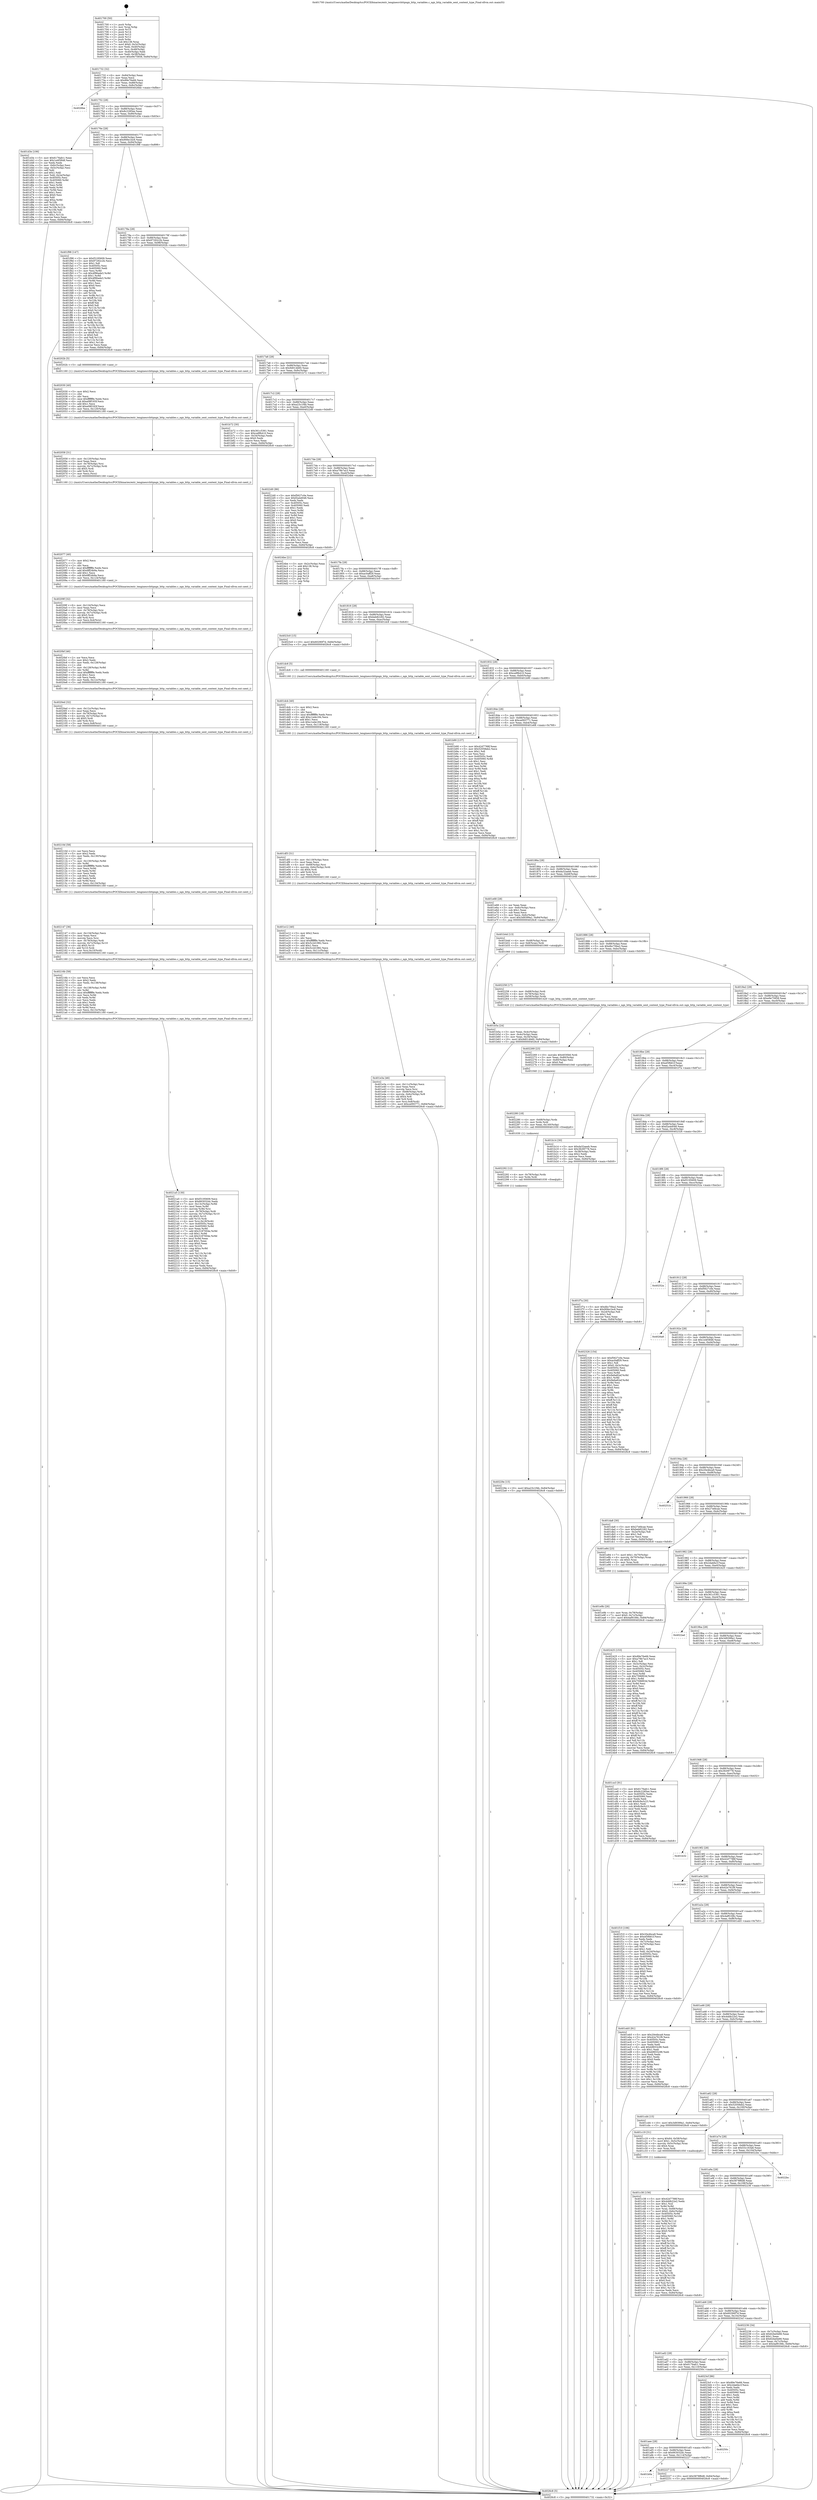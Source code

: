 digraph "0x401700" {
  label = "0x401700 (/mnt/c/Users/mathe/Desktop/tcc/POCII/binaries/extr_tenginesrchttpngx_http_variables.c_ngx_http_variable_sent_content_type_Final-ollvm.out::main(0))"
  labelloc = "t"
  node[shape=record]

  Entry [label="",width=0.3,height=0.3,shape=circle,fillcolor=black,style=filled]
  "0x401732" [label="{
     0x401732 [32]\l
     | [instrs]\l
     &nbsp;&nbsp;0x401732 \<+6\>: mov -0x84(%rbp),%eax\l
     &nbsp;&nbsp;0x401738 \<+2\>: mov %eax,%ecx\l
     &nbsp;&nbsp;0x40173a \<+6\>: sub $0x89e76e66,%ecx\l
     &nbsp;&nbsp;0x401740 \<+6\>: mov %eax,-0x88(%rbp)\l
     &nbsp;&nbsp;0x401746 \<+6\>: mov %ecx,-0x8c(%rbp)\l
     &nbsp;&nbsp;0x40174c \<+6\>: je 00000000004026be \<main+0xfbe\>\l
  }"]
  "0x4026be" [label="{
     0x4026be\l
  }", style=dashed]
  "0x401752" [label="{
     0x401752 [28]\l
     | [instrs]\l
     &nbsp;&nbsp;0x401752 \<+5\>: jmp 0000000000401757 \<main+0x57\>\l
     &nbsp;&nbsp;0x401757 \<+6\>: mov -0x88(%rbp),%eax\l
     &nbsp;&nbsp;0x40175d \<+5\>: sub $0x8c2285ee,%eax\l
     &nbsp;&nbsp;0x401762 \<+6\>: mov %eax,-0x90(%rbp)\l
     &nbsp;&nbsp;0x401768 \<+6\>: je 0000000000401d3e \<main+0x63e\>\l
  }"]
  Exit [label="",width=0.3,height=0.3,shape=circle,fillcolor=black,style=filled,peripheries=2]
  "0x401d3e" [label="{
     0x401d3e [106]\l
     | [instrs]\l
     &nbsp;&nbsp;0x401d3e \<+5\>: mov $0x6176afc1,%eax\l
     &nbsp;&nbsp;0x401d43 \<+5\>: mov $0x1e4f3848,%ecx\l
     &nbsp;&nbsp;0x401d48 \<+2\>: xor %edx,%edx\l
     &nbsp;&nbsp;0x401d4a \<+3\>: mov -0x6c(%rbp),%esi\l
     &nbsp;&nbsp;0x401d4d \<+3\>: cmp -0x5c(%rbp),%esi\l
     &nbsp;&nbsp;0x401d50 \<+4\>: setl %dil\l
     &nbsp;&nbsp;0x401d54 \<+4\>: and $0x1,%dil\l
     &nbsp;&nbsp;0x401d58 \<+4\>: mov %dil,-0x2e(%rbp)\l
     &nbsp;&nbsp;0x401d5c \<+7\>: mov 0x40505c,%esi\l
     &nbsp;&nbsp;0x401d63 \<+8\>: mov 0x405060,%r8d\l
     &nbsp;&nbsp;0x401d6b \<+3\>: sub $0x1,%edx\l
     &nbsp;&nbsp;0x401d6e \<+3\>: mov %esi,%r9d\l
     &nbsp;&nbsp;0x401d71 \<+3\>: add %edx,%r9d\l
     &nbsp;&nbsp;0x401d74 \<+4\>: imul %r9d,%esi\l
     &nbsp;&nbsp;0x401d78 \<+3\>: and $0x1,%esi\l
     &nbsp;&nbsp;0x401d7b \<+3\>: cmp $0x0,%esi\l
     &nbsp;&nbsp;0x401d7e \<+4\>: sete %dil\l
     &nbsp;&nbsp;0x401d82 \<+4\>: cmp $0xa,%r8d\l
     &nbsp;&nbsp;0x401d86 \<+4\>: setl %r10b\l
     &nbsp;&nbsp;0x401d8a \<+3\>: mov %dil,%r11b\l
     &nbsp;&nbsp;0x401d8d \<+3\>: and %r10b,%r11b\l
     &nbsp;&nbsp;0x401d90 \<+3\>: xor %r10b,%dil\l
     &nbsp;&nbsp;0x401d93 \<+3\>: or %dil,%r11b\l
     &nbsp;&nbsp;0x401d96 \<+4\>: test $0x1,%r11b\l
     &nbsp;&nbsp;0x401d9a \<+3\>: cmovne %ecx,%eax\l
     &nbsp;&nbsp;0x401d9d \<+6\>: mov %eax,-0x84(%rbp)\l
     &nbsp;&nbsp;0x401da3 \<+5\>: jmp 00000000004026c8 \<main+0xfc8\>\l
  }"]
  "0x40176e" [label="{
     0x40176e [28]\l
     | [instrs]\l
     &nbsp;&nbsp;0x40176e \<+5\>: jmp 0000000000401773 \<main+0x73\>\l
     &nbsp;&nbsp;0x401773 \<+6\>: mov -0x88(%rbp),%eax\l
     &nbsp;&nbsp;0x401779 \<+5\>: sub $0x906e1bc6,%eax\l
     &nbsp;&nbsp;0x40177e \<+6\>: mov %eax,-0x94(%rbp)\l
     &nbsp;&nbsp;0x401784 \<+6\>: je 0000000000401f98 \<main+0x898\>\l
  }"]
  "0x40229e" [label="{
     0x40229e [15]\l
     | [instrs]\l
     &nbsp;&nbsp;0x40229e \<+10\>: movl $0xa23c1f4b,-0x84(%rbp)\l
     &nbsp;&nbsp;0x4022a8 \<+5\>: jmp 00000000004026c8 \<main+0xfc8\>\l
  }"]
  "0x401f98" [label="{
     0x401f98 [147]\l
     | [instrs]\l
     &nbsp;&nbsp;0x401f98 \<+5\>: mov $0xf3195609,%eax\l
     &nbsp;&nbsp;0x401f9d \<+5\>: mov $0x97292c2b,%ecx\l
     &nbsp;&nbsp;0x401fa2 \<+2\>: mov $0x1,%dl\l
     &nbsp;&nbsp;0x401fa4 \<+7\>: mov 0x40505c,%esi\l
     &nbsp;&nbsp;0x401fab \<+7\>: mov 0x405060,%edi\l
     &nbsp;&nbsp;0x401fb2 \<+3\>: mov %esi,%r8d\l
     &nbsp;&nbsp;0x401fb5 \<+7\>: sub $0x4f96ade3,%r8d\l
     &nbsp;&nbsp;0x401fbc \<+4\>: sub $0x1,%r8d\l
     &nbsp;&nbsp;0x401fc0 \<+7\>: add $0x4f96ade3,%r8d\l
     &nbsp;&nbsp;0x401fc7 \<+4\>: imul %r8d,%esi\l
     &nbsp;&nbsp;0x401fcb \<+3\>: and $0x1,%esi\l
     &nbsp;&nbsp;0x401fce \<+3\>: cmp $0x0,%esi\l
     &nbsp;&nbsp;0x401fd1 \<+4\>: sete %r9b\l
     &nbsp;&nbsp;0x401fd5 \<+3\>: cmp $0xa,%edi\l
     &nbsp;&nbsp;0x401fd8 \<+4\>: setl %r10b\l
     &nbsp;&nbsp;0x401fdc \<+3\>: mov %r9b,%r11b\l
     &nbsp;&nbsp;0x401fdf \<+4\>: xor $0xff,%r11b\l
     &nbsp;&nbsp;0x401fe3 \<+3\>: mov %r10b,%bl\l
     &nbsp;&nbsp;0x401fe6 \<+3\>: xor $0xff,%bl\l
     &nbsp;&nbsp;0x401fe9 \<+3\>: xor $0x0,%dl\l
     &nbsp;&nbsp;0x401fec \<+3\>: mov %r11b,%r14b\l
     &nbsp;&nbsp;0x401fef \<+4\>: and $0x0,%r14b\l
     &nbsp;&nbsp;0x401ff3 \<+3\>: and %dl,%r9b\l
     &nbsp;&nbsp;0x401ff6 \<+3\>: mov %bl,%r15b\l
     &nbsp;&nbsp;0x401ff9 \<+4\>: and $0x0,%r15b\l
     &nbsp;&nbsp;0x401ffd \<+3\>: and %dl,%r10b\l
     &nbsp;&nbsp;0x402000 \<+3\>: or %r9b,%r14b\l
     &nbsp;&nbsp;0x402003 \<+3\>: or %r10b,%r15b\l
     &nbsp;&nbsp;0x402006 \<+3\>: xor %r15b,%r14b\l
     &nbsp;&nbsp;0x402009 \<+3\>: or %bl,%r11b\l
     &nbsp;&nbsp;0x40200c \<+4\>: xor $0xff,%r11b\l
     &nbsp;&nbsp;0x402010 \<+3\>: or $0x0,%dl\l
     &nbsp;&nbsp;0x402013 \<+3\>: and %dl,%r11b\l
     &nbsp;&nbsp;0x402016 \<+3\>: or %r11b,%r14b\l
     &nbsp;&nbsp;0x402019 \<+4\>: test $0x1,%r14b\l
     &nbsp;&nbsp;0x40201d \<+3\>: cmovne %ecx,%eax\l
     &nbsp;&nbsp;0x402020 \<+6\>: mov %eax,-0x84(%rbp)\l
     &nbsp;&nbsp;0x402026 \<+5\>: jmp 00000000004026c8 \<main+0xfc8\>\l
  }"]
  "0x40178a" [label="{
     0x40178a [28]\l
     | [instrs]\l
     &nbsp;&nbsp;0x40178a \<+5\>: jmp 000000000040178f \<main+0x8f\>\l
     &nbsp;&nbsp;0x40178f \<+6\>: mov -0x88(%rbp),%eax\l
     &nbsp;&nbsp;0x401795 \<+5\>: sub $0x97292c2b,%eax\l
     &nbsp;&nbsp;0x40179a \<+6\>: mov %eax,-0x98(%rbp)\l
     &nbsp;&nbsp;0x4017a0 \<+6\>: je 000000000040202b \<main+0x92b\>\l
  }"]
  "0x402292" [label="{
     0x402292 [12]\l
     | [instrs]\l
     &nbsp;&nbsp;0x402292 \<+4\>: mov -0x78(%rbp),%rdx\l
     &nbsp;&nbsp;0x402296 \<+3\>: mov %rdx,%rdi\l
     &nbsp;&nbsp;0x402299 \<+5\>: call 0000000000401030 \<free@plt\>\l
     | [calls]\l
     &nbsp;&nbsp;0x401030 \{1\} (unknown)\l
  }"]
  "0x40202b" [label="{
     0x40202b [5]\l
     | [instrs]\l
     &nbsp;&nbsp;0x40202b \<+5\>: call 0000000000401160 \<next_i\>\l
     | [calls]\l
     &nbsp;&nbsp;0x401160 \{1\} (/mnt/c/Users/mathe/Desktop/tcc/POCII/binaries/extr_tenginesrchttpngx_http_variables.c_ngx_http_variable_sent_content_type_Final-ollvm.out::next_i)\l
  }"]
  "0x4017a6" [label="{
     0x4017a6 [28]\l
     | [instrs]\l
     &nbsp;&nbsp;0x4017a6 \<+5\>: jmp 00000000004017ab \<main+0xab\>\l
     &nbsp;&nbsp;0x4017ab \<+6\>: mov -0x88(%rbp),%eax\l
     &nbsp;&nbsp;0x4017b1 \<+5\>: sub $0x9d014b60,%eax\l
     &nbsp;&nbsp;0x4017b6 \<+6\>: mov %eax,-0x9c(%rbp)\l
     &nbsp;&nbsp;0x4017bc \<+6\>: je 0000000000401b72 \<main+0x472\>\l
  }"]
  "0x402280" [label="{
     0x402280 [18]\l
     | [instrs]\l
     &nbsp;&nbsp;0x402280 \<+4\>: mov -0x68(%rbp),%rdx\l
     &nbsp;&nbsp;0x402284 \<+3\>: mov %rdx,%rdi\l
     &nbsp;&nbsp;0x402287 \<+6\>: mov %eax,-0x140(%rbp)\l
     &nbsp;&nbsp;0x40228d \<+5\>: call 0000000000401030 \<free@plt\>\l
     | [calls]\l
     &nbsp;&nbsp;0x401030 \{1\} (unknown)\l
  }"]
  "0x401b72" [label="{
     0x401b72 [30]\l
     | [instrs]\l
     &nbsp;&nbsp;0x401b72 \<+5\>: mov $0x361c5361,%eax\l
     &nbsp;&nbsp;0x401b77 \<+5\>: mov $0xca9fb410,%ecx\l
     &nbsp;&nbsp;0x401b7c \<+3\>: mov -0x34(%rbp),%edx\l
     &nbsp;&nbsp;0x401b7f \<+3\>: cmp $0x0,%edx\l
     &nbsp;&nbsp;0x401b82 \<+3\>: cmove %ecx,%eax\l
     &nbsp;&nbsp;0x401b85 \<+6\>: mov %eax,-0x84(%rbp)\l
     &nbsp;&nbsp;0x401b8b \<+5\>: jmp 00000000004026c8 \<main+0xfc8\>\l
  }"]
  "0x4017c2" [label="{
     0x4017c2 [28]\l
     | [instrs]\l
     &nbsp;&nbsp;0x4017c2 \<+5\>: jmp 00000000004017c7 \<main+0xc7\>\l
     &nbsp;&nbsp;0x4017c7 \<+6\>: mov -0x88(%rbp),%eax\l
     &nbsp;&nbsp;0x4017cd \<+5\>: sub $0xa23c1f4b,%eax\l
     &nbsp;&nbsp;0x4017d2 \<+6\>: mov %eax,-0xa0(%rbp)\l
     &nbsp;&nbsp;0x4017d8 \<+6\>: je 00000000004022d0 \<main+0xbd0\>\l
  }"]
  "0x402269" [label="{
     0x402269 [23]\l
     | [instrs]\l
     &nbsp;&nbsp;0x402269 \<+10\>: movabs $0x4030b6,%rdi\l
     &nbsp;&nbsp;0x402273 \<+3\>: mov %eax,-0x80(%rbp)\l
     &nbsp;&nbsp;0x402276 \<+3\>: mov -0x80(%rbp),%esi\l
     &nbsp;&nbsp;0x402279 \<+2\>: mov $0x0,%al\l
     &nbsp;&nbsp;0x40227b \<+5\>: call 0000000000401040 \<printf@plt\>\l
     | [calls]\l
     &nbsp;&nbsp;0x401040 \{1\} (unknown)\l
  }"]
  "0x4022d0" [label="{
     0x4022d0 [86]\l
     | [instrs]\l
     &nbsp;&nbsp;0x4022d0 \<+5\>: mov $0xf5627c0e,%eax\l
     &nbsp;&nbsp;0x4022d5 \<+5\>: mov $0xf2a4d048,%ecx\l
     &nbsp;&nbsp;0x4022da \<+2\>: xor %edx,%edx\l
     &nbsp;&nbsp;0x4022dc \<+7\>: mov 0x40505c,%esi\l
     &nbsp;&nbsp;0x4022e3 \<+7\>: mov 0x405060,%edi\l
     &nbsp;&nbsp;0x4022ea \<+3\>: sub $0x1,%edx\l
     &nbsp;&nbsp;0x4022ed \<+3\>: mov %esi,%r8d\l
     &nbsp;&nbsp;0x4022f0 \<+3\>: add %edx,%r8d\l
     &nbsp;&nbsp;0x4022f3 \<+4\>: imul %r8d,%esi\l
     &nbsp;&nbsp;0x4022f7 \<+3\>: and $0x1,%esi\l
     &nbsp;&nbsp;0x4022fa \<+3\>: cmp $0x0,%esi\l
     &nbsp;&nbsp;0x4022fd \<+4\>: sete %r9b\l
     &nbsp;&nbsp;0x402301 \<+3\>: cmp $0xa,%edi\l
     &nbsp;&nbsp;0x402304 \<+4\>: setl %r10b\l
     &nbsp;&nbsp;0x402308 \<+3\>: mov %r9b,%r11b\l
     &nbsp;&nbsp;0x40230b \<+3\>: and %r10b,%r11b\l
     &nbsp;&nbsp;0x40230e \<+3\>: xor %r10b,%r9b\l
     &nbsp;&nbsp;0x402311 \<+3\>: or %r9b,%r11b\l
     &nbsp;&nbsp;0x402314 \<+4\>: test $0x1,%r11b\l
     &nbsp;&nbsp;0x402318 \<+3\>: cmovne %ecx,%eax\l
     &nbsp;&nbsp;0x40231b \<+6\>: mov %eax,-0x84(%rbp)\l
     &nbsp;&nbsp;0x402321 \<+5\>: jmp 00000000004026c8 \<main+0xfc8\>\l
  }"]
  "0x4017de" [label="{
     0x4017de [28]\l
     | [instrs]\l
     &nbsp;&nbsp;0x4017de \<+5\>: jmp 00000000004017e3 \<main+0xe3\>\l
     &nbsp;&nbsp;0x4017e3 \<+6\>: mov -0x88(%rbp),%eax\l
     &nbsp;&nbsp;0x4017e9 \<+5\>: sub $0xa79b7ac3,%eax\l
     &nbsp;&nbsp;0x4017ee \<+6\>: mov %eax,-0xa4(%rbp)\l
     &nbsp;&nbsp;0x4017f4 \<+6\>: je 00000000004024be \<main+0xdbe\>\l
  }"]
  "0x401b0a" [label="{
     0x401b0a\l
  }", style=dashed]
  "0x4024be" [label="{
     0x4024be [21]\l
     | [instrs]\l
     &nbsp;&nbsp;0x4024be \<+3\>: mov -0x2c(%rbp),%eax\l
     &nbsp;&nbsp;0x4024c1 \<+7\>: add $0x138,%rsp\l
     &nbsp;&nbsp;0x4024c8 \<+1\>: pop %rbx\l
     &nbsp;&nbsp;0x4024c9 \<+2\>: pop %r12\l
     &nbsp;&nbsp;0x4024cb \<+2\>: pop %r13\l
     &nbsp;&nbsp;0x4024cd \<+2\>: pop %r14\l
     &nbsp;&nbsp;0x4024cf \<+2\>: pop %r15\l
     &nbsp;&nbsp;0x4024d1 \<+1\>: pop %rbp\l
     &nbsp;&nbsp;0x4024d2 \<+1\>: ret\l
  }"]
  "0x4017fa" [label="{
     0x4017fa [28]\l
     | [instrs]\l
     &nbsp;&nbsp;0x4017fa \<+5\>: jmp 00000000004017ff \<main+0xff\>\l
     &nbsp;&nbsp;0x4017ff \<+6\>: mov -0x88(%rbp),%eax\l
     &nbsp;&nbsp;0x401805 \<+5\>: sub $0xac0aff29,%eax\l
     &nbsp;&nbsp;0x40180a \<+6\>: mov %eax,-0xa8(%rbp)\l
     &nbsp;&nbsp;0x401810 \<+6\>: je 00000000004023c0 \<main+0xcc0\>\l
  }"]
  "0x402227" [label="{
     0x402227 [15]\l
     | [instrs]\l
     &nbsp;&nbsp;0x402227 \<+10\>: movl $0x5878f6d8,-0x84(%rbp)\l
     &nbsp;&nbsp;0x402231 \<+5\>: jmp 00000000004026c8 \<main+0xfc8\>\l
  }"]
  "0x4023c0" [label="{
     0x4023c0 [15]\l
     | [instrs]\l
     &nbsp;&nbsp;0x4023c0 \<+10\>: movl $0x60290f7d,-0x84(%rbp)\l
     &nbsp;&nbsp;0x4023ca \<+5\>: jmp 00000000004026c8 \<main+0xfc8\>\l
  }"]
  "0x401816" [label="{
     0x401816 [28]\l
     | [instrs]\l
     &nbsp;&nbsp;0x401816 \<+5\>: jmp 000000000040181b \<main+0x11b\>\l
     &nbsp;&nbsp;0x40181b \<+6\>: mov -0x88(%rbp),%eax\l
     &nbsp;&nbsp;0x401821 \<+5\>: sub $0xbeb82282,%eax\l
     &nbsp;&nbsp;0x401826 \<+6\>: mov %eax,-0xac(%rbp)\l
     &nbsp;&nbsp;0x40182c \<+6\>: je 0000000000401dc6 \<main+0x6c6\>\l
  }"]
  "0x401aee" [label="{
     0x401aee [28]\l
     | [instrs]\l
     &nbsp;&nbsp;0x401aee \<+5\>: jmp 0000000000401af3 \<main+0x3f3\>\l
     &nbsp;&nbsp;0x401af3 \<+6\>: mov -0x88(%rbp),%eax\l
     &nbsp;&nbsp;0x401af9 \<+5\>: sub $0x663032dc,%eax\l
     &nbsp;&nbsp;0x401afe \<+6\>: mov %eax,-0x114(%rbp)\l
     &nbsp;&nbsp;0x401b04 \<+6\>: je 0000000000402227 \<main+0xb27\>\l
  }"]
  "0x401dc6" [label="{
     0x401dc6 [5]\l
     | [instrs]\l
     &nbsp;&nbsp;0x401dc6 \<+5\>: call 0000000000401160 \<next_i\>\l
     | [calls]\l
     &nbsp;&nbsp;0x401160 \{1\} (/mnt/c/Users/mathe/Desktop/tcc/POCII/binaries/extr_tenginesrchttpngx_http_variables.c_ngx_http_variable_sent_content_type_Final-ollvm.out::next_i)\l
  }"]
  "0x401832" [label="{
     0x401832 [28]\l
     | [instrs]\l
     &nbsp;&nbsp;0x401832 \<+5\>: jmp 0000000000401837 \<main+0x137\>\l
     &nbsp;&nbsp;0x401837 \<+6\>: mov -0x88(%rbp),%eax\l
     &nbsp;&nbsp;0x40183d \<+5\>: sub $0xca9fb410,%eax\l
     &nbsp;&nbsp;0x401842 \<+6\>: mov %eax,-0xb0(%rbp)\l
     &nbsp;&nbsp;0x401848 \<+6\>: je 0000000000401b90 \<main+0x490\>\l
  }"]
  "0x40250c" [label="{
     0x40250c\l
  }", style=dashed]
  "0x401b90" [label="{
     0x401b90 [137]\l
     | [instrs]\l
     &nbsp;&nbsp;0x401b90 \<+5\>: mov $0x42d7788f,%eax\l
     &nbsp;&nbsp;0x401b95 \<+5\>: mov $0x52058eb2,%ecx\l
     &nbsp;&nbsp;0x401b9a \<+2\>: mov $0x1,%dl\l
     &nbsp;&nbsp;0x401b9c \<+2\>: xor %esi,%esi\l
     &nbsp;&nbsp;0x401b9e \<+7\>: mov 0x40505c,%edi\l
     &nbsp;&nbsp;0x401ba5 \<+8\>: mov 0x405060,%r8d\l
     &nbsp;&nbsp;0x401bad \<+3\>: sub $0x1,%esi\l
     &nbsp;&nbsp;0x401bb0 \<+3\>: mov %edi,%r9d\l
     &nbsp;&nbsp;0x401bb3 \<+3\>: add %esi,%r9d\l
     &nbsp;&nbsp;0x401bb6 \<+4\>: imul %r9d,%edi\l
     &nbsp;&nbsp;0x401bba \<+3\>: and $0x1,%edi\l
     &nbsp;&nbsp;0x401bbd \<+3\>: cmp $0x0,%edi\l
     &nbsp;&nbsp;0x401bc0 \<+4\>: sete %r10b\l
     &nbsp;&nbsp;0x401bc4 \<+4\>: cmp $0xa,%r8d\l
     &nbsp;&nbsp;0x401bc8 \<+4\>: setl %r11b\l
     &nbsp;&nbsp;0x401bcc \<+3\>: mov %r10b,%bl\l
     &nbsp;&nbsp;0x401bcf \<+3\>: xor $0xff,%bl\l
     &nbsp;&nbsp;0x401bd2 \<+3\>: mov %r11b,%r14b\l
     &nbsp;&nbsp;0x401bd5 \<+4\>: xor $0xff,%r14b\l
     &nbsp;&nbsp;0x401bd9 \<+3\>: xor $0x1,%dl\l
     &nbsp;&nbsp;0x401bdc \<+3\>: mov %bl,%r15b\l
     &nbsp;&nbsp;0x401bdf \<+4\>: and $0xff,%r15b\l
     &nbsp;&nbsp;0x401be3 \<+3\>: and %dl,%r10b\l
     &nbsp;&nbsp;0x401be6 \<+3\>: mov %r14b,%r12b\l
     &nbsp;&nbsp;0x401be9 \<+4\>: and $0xff,%r12b\l
     &nbsp;&nbsp;0x401bed \<+3\>: and %dl,%r11b\l
     &nbsp;&nbsp;0x401bf0 \<+3\>: or %r10b,%r15b\l
     &nbsp;&nbsp;0x401bf3 \<+3\>: or %r11b,%r12b\l
     &nbsp;&nbsp;0x401bf6 \<+3\>: xor %r12b,%r15b\l
     &nbsp;&nbsp;0x401bf9 \<+3\>: or %r14b,%bl\l
     &nbsp;&nbsp;0x401bfc \<+3\>: xor $0xff,%bl\l
     &nbsp;&nbsp;0x401bff \<+3\>: or $0x1,%dl\l
     &nbsp;&nbsp;0x401c02 \<+2\>: and %dl,%bl\l
     &nbsp;&nbsp;0x401c04 \<+3\>: or %bl,%r15b\l
     &nbsp;&nbsp;0x401c07 \<+4\>: test $0x1,%r15b\l
     &nbsp;&nbsp;0x401c0b \<+3\>: cmovne %ecx,%eax\l
     &nbsp;&nbsp;0x401c0e \<+6\>: mov %eax,-0x84(%rbp)\l
     &nbsp;&nbsp;0x401c14 \<+5\>: jmp 00000000004026c8 \<main+0xfc8\>\l
  }"]
  "0x40184e" [label="{
     0x40184e [28]\l
     | [instrs]\l
     &nbsp;&nbsp;0x40184e \<+5\>: jmp 0000000000401853 \<main+0x153\>\l
     &nbsp;&nbsp;0x401853 \<+6\>: mov -0x88(%rbp),%eax\l
     &nbsp;&nbsp;0x401859 \<+5\>: sub $0xce093771,%eax\l
     &nbsp;&nbsp;0x40185e \<+6\>: mov %eax,-0xb4(%rbp)\l
     &nbsp;&nbsp;0x401864 \<+6\>: je 0000000000401e68 \<main+0x768\>\l
  }"]
  "0x401ad2" [label="{
     0x401ad2 [28]\l
     | [instrs]\l
     &nbsp;&nbsp;0x401ad2 \<+5\>: jmp 0000000000401ad7 \<main+0x3d7\>\l
     &nbsp;&nbsp;0x401ad7 \<+6\>: mov -0x88(%rbp),%eax\l
     &nbsp;&nbsp;0x401add \<+5\>: sub $0x6176afc1,%eax\l
     &nbsp;&nbsp;0x401ae2 \<+6\>: mov %eax,-0x110(%rbp)\l
     &nbsp;&nbsp;0x401ae8 \<+6\>: je 000000000040250c \<main+0xe0c\>\l
  }"]
  "0x401e68" [label="{
     0x401e68 [28]\l
     | [instrs]\l
     &nbsp;&nbsp;0x401e68 \<+2\>: xor %eax,%eax\l
     &nbsp;&nbsp;0x401e6a \<+3\>: mov -0x6c(%rbp),%ecx\l
     &nbsp;&nbsp;0x401e6d \<+3\>: sub $0x1,%eax\l
     &nbsp;&nbsp;0x401e70 \<+2\>: sub %eax,%ecx\l
     &nbsp;&nbsp;0x401e72 \<+3\>: mov %ecx,-0x6c(%rbp)\l
     &nbsp;&nbsp;0x401e75 \<+10\>: movl $0x3d9399a1,-0x84(%rbp)\l
     &nbsp;&nbsp;0x401e7f \<+5\>: jmp 00000000004026c8 \<main+0xfc8\>\l
  }"]
  "0x40186a" [label="{
     0x40186a [28]\l
     | [instrs]\l
     &nbsp;&nbsp;0x40186a \<+5\>: jmp 000000000040186f \<main+0x16f\>\l
     &nbsp;&nbsp;0x40186f \<+6\>: mov -0x88(%rbp),%eax\l
     &nbsp;&nbsp;0x401875 \<+5\>: sub $0xda32aeeb,%eax\l
     &nbsp;&nbsp;0x40187a \<+6\>: mov %eax,-0xb8(%rbp)\l
     &nbsp;&nbsp;0x401880 \<+6\>: je 0000000000401b4d \<main+0x44d\>\l
  }"]
  "0x4023cf" [label="{
     0x4023cf [86]\l
     | [instrs]\l
     &nbsp;&nbsp;0x4023cf \<+5\>: mov $0x89e76e66,%eax\l
     &nbsp;&nbsp;0x4023d4 \<+5\>: mov $0x2dabfa1f,%ecx\l
     &nbsp;&nbsp;0x4023d9 \<+2\>: xor %edx,%edx\l
     &nbsp;&nbsp;0x4023db \<+7\>: mov 0x40505c,%esi\l
     &nbsp;&nbsp;0x4023e2 \<+7\>: mov 0x405060,%edi\l
     &nbsp;&nbsp;0x4023e9 \<+3\>: sub $0x1,%edx\l
     &nbsp;&nbsp;0x4023ec \<+3\>: mov %esi,%r8d\l
     &nbsp;&nbsp;0x4023ef \<+3\>: add %edx,%r8d\l
     &nbsp;&nbsp;0x4023f2 \<+4\>: imul %r8d,%esi\l
     &nbsp;&nbsp;0x4023f6 \<+3\>: and $0x1,%esi\l
     &nbsp;&nbsp;0x4023f9 \<+3\>: cmp $0x0,%esi\l
     &nbsp;&nbsp;0x4023fc \<+4\>: sete %r9b\l
     &nbsp;&nbsp;0x402400 \<+3\>: cmp $0xa,%edi\l
     &nbsp;&nbsp;0x402403 \<+4\>: setl %r10b\l
     &nbsp;&nbsp;0x402407 \<+3\>: mov %r9b,%r11b\l
     &nbsp;&nbsp;0x40240a \<+3\>: and %r10b,%r11b\l
     &nbsp;&nbsp;0x40240d \<+3\>: xor %r10b,%r9b\l
     &nbsp;&nbsp;0x402410 \<+3\>: or %r9b,%r11b\l
     &nbsp;&nbsp;0x402413 \<+4\>: test $0x1,%r11b\l
     &nbsp;&nbsp;0x402417 \<+3\>: cmovne %ecx,%eax\l
     &nbsp;&nbsp;0x40241a \<+6\>: mov %eax,-0x84(%rbp)\l
     &nbsp;&nbsp;0x402420 \<+5\>: jmp 00000000004026c8 \<main+0xfc8\>\l
  }"]
  "0x401b4d" [label="{
     0x401b4d [13]\l
     | [instrs]\l
     &nbsp;&nbsp;0x401b4d \<+4\>: mov -0x48(%rbp),%rax\l
     &nbsp;&nbsp;0x401b51 \<+4\>: mov 0x8(%rax),%rdi\l
     &nbsp;&nbsp;0x401b55 \<+5\>: call 0000000000401060 \<atoi@plt\>\l
     | [calls]\l
     &nbsp;&nbsp;0x401060 \{1\} (unknown)\l
  }"]
  "0x401886" [label="{
     0x401886 [28]\l
     | [instrs]\l
     &nbsp;&nbsp;0x401886 \<+5\>: jmp 000000000040188b \<main+0x18b\>\l
     &nbsp;&nbsp;0x40188b \<+6\>: mov -0x88(%rbp),%eax\l
     &nbsp;&nbsp;0x401891 \<+5\>: sub $0xdbc70ba2,%eax\l
     &nbsp;&nbsp;0x401896 \<+6\>: mov %eax,-0xbc(%rbp)\l
     &nbsp;&nbsp;0x40189c \<+6\>: je 0000000000402258 \<main+0xb58\>\l
  }"]
  "0x401ab6" [label="{
     0x401ab6 [28]\l
     | [instrs]\l
     &nbsp;&nbsp;0x401ab6 \<+5\>: jmp 0000000000401abb \<main+0x3bb\>\l
     &nbsp;&nbsp;0x401abb \<+6\>: mov -0x88(%rbp),%eax\l
     &nbsp;&nbsp;0x401ac1 \<+5\>: sub $0x60290f7d,%eax\l
     &nbsp;&nbsp;0x401ac6 \<+6\>: mov %eax,-0x10c(%rbp)\l
     &nbsp;&nbsp;0x401acc \<+6\>: je 00000000004023cf \<main+0xccf\>\l
  }"]
  "0x402258" [label="{
     0x402258 [17]\l
     | [instrs]\l
     &nbsp;&nbsp;0x402258 \<+4\>: mov -0x68(%rbp),%rdi\l
     &nbsp;&nbsp;0x40225c \<+4\>: mov -0x78(%rbp),%rsi\l
     &nbsp;&nbsp;0x402260 \<+4\>: mov -0x58(%rbp),%rdx\l
     &nbsp;&nbsp;0x402264 \<+5\>: call 0000000000401420 \<ngx_http_variable_sent_content_type\>\l
     | [calls]\l
     &nbsp;&nbsp;0x401420 \{1\} (/mnt/c/Users/mathe/Desktop/tcc/POCII/binaries/extr_tenginesrchttpngx_http_variables.c_ngx_http_variable_sent_content_type_Final-ollvm.out::ngx_http_variable_sent_content_type)\l
  }"]
  "0x4018a2" [label="{
     0x4018a2 [28]\l
     | [instrs]\l
     &nbsp;&nbsp;0x4018a2 \<+5\>: jmp 00000000004018a7 \<main+0x1a7\>\l
     &nbsp;&nbsp;0x4018a7 \<+6\>: mov -0x88(%rbp),%eax\l
     &nbsp;&nbsp;0x4018ad \<+5\>: sub $0xe9e75858,%eax\l
     &nbsp;&nbsp;0x4018b2 \<+6\>: mov %eax,-0xc0(%rbp)\l
     &nbsp;&nbsp;0x4018b8 \<+6\>: je 0000000000401b14 \<main+0x414\>\l
  }"]
  "0x402236" [label="{
     0x402236 [34]\l
     | [instrs]\l
     &nbsp;&nbsp;0x402236 \<+3\>: mov -0x7c(%rbp),%eax\l
     &nbsp;&nbsp;0x402239 \<+5\>: add $0x62be0e66,%eax\l
     &nbsp;&nbsp;0x40223e \<+3\>: add $0x1,%eax\l
     &nbsp;&nbsp;0x402241 \<+5\>: sub $0x62be0e66,%eax\l
     &nbsp;&nbsp;0x402246 \<+3\>: mov %eax,-0x7c(%rbp)\l
     &nbsp;&nbsp;0x402249 \<+10\>: movl $0x4af9168c,-0x84(%rbp)\l
     &nbsp;&nbsp;0x402253 \<+5\>: jmp 00000000004026c8 \<main+0xfc8\>\l
  }"]
  "0x401b14" [label="{
     0x401b14 [30]\l
     | [instrs]\l
     &nbsp;&nbsp;0x401b14 \<+5\>: mov $0xda32aeeb,%eax\l
     &nbsp;&nbsp;0x401b19 \<+5\>: mov $0x3fc09778,%ecx\l
     &nbsp;&nbsp;0x401b1e \<+3\>: mov -0x38(%rbp),%edx\l
     &nbsp;&nbsp;0x401b21 \<+3\>: cmp $0x2,%edx\l
     &nbsp;&nbsp;0x401b24 \<+3\>: cmovne %ecx,%eax\l
     &nbsp;&nbsp;0x401b27 \<+6\>: mov %eax,-0x84(%rbp)\l
     &nbsp;&nbsp;0x401b2d \<+5\>: jmp 00000000004026c8 \<main+0xfc8\>\l
  }"]
  "0x4018be" [label="{
     0x4018be [28]\l
     | [instrs]\l
     &nbsp;&nbsp;0x4018be \<+5\>: jmp 00000000004018c3 \<main+0x1c3\>\l
     &nbsp;&nbsp;0x4018c3 \<+6\>: mov -0x88(%rbp),%eax\l
     &nbsp;&nbsp;0x4018c9 \<+5\>: sub $0xef3fb61f,%eax\l
     &nbsp;&nbsp;0x4018ce \<+6\>: mov %eax,-0xc4(%rbp)\l
     &nbsp;&nbsp;0x4018d4 \<+6\>: je 0000000000401f7a \<main+0x87a\>\l
  }"]
  "0x4026c8" [label="{
     0x4026c8 [5]\l
     | [instrs]\l
     &nbsp;&nbsp;0x4026c8 \<+5\>: jmp 0000000000401732 \<main+0x32\>\l
  }"]
  "0x401700" [label="{
     0x401700 [50]\l
     | [instrs]\l
     &nbsp;&nbsp;0x401700 \<+1\>: push %rbp\l
     &nbsp;&nbsp;0x401701 \<+3\>: mov %rsp,%rbp\l
     &nbsp;&nbsp;0x401704 \<+2\>: push %r15\l
     &nbsp;&nbsp;0x401706 \<+2\>: push %r14\l
     &nbsp;&nbsp;0x401708 \<+2\>: push %r13\l
     &nbsp;&nbsp;0x40170a \<+2\>: push %r12\l
     &nbsp;&nbsp;0x40170c \<+1\>: push %rbx\l
     &nbsp;&nbsp;0x40170d \<+7\>: sub $0x138,%rsp\l
     &nbsp;&nbsp;0x401714 \<+7\>: movl $0x0,-0x3c(%rbp)\l
     &nbsp;&nbsp;0x40171b \<+3\>: mov %edi,-0x40(%rbp)\l
     &nbsp;&nbsp;0x40171e \<+4\>: mov %rsi,-0x48(%rbp)\l
     &nbsp;&nbsp;0x401722 \<+3\>: mov -0x40(%rbp),%edi\l
     &nbsp;&nbsp;0x401725 \<+3\>: mov %edi,-0x38(%rbp)\l
     &nbsp;&nbsp;0x401728 \<+10\>: movl $0xe9e75858,-0x84(%rbp)\l
  }"]
  "0x401b5a" [label="{
     0x401b5a [24]\l
     | [instrs]\l
     &nbsp;&nbsp;0x401b5a \<+3\>: mov %eax,-0x4c(%rbp)\l
     &nbsp;&nbsp;0x401b5d \<+3\>: mov -0x4c(%rbp),%eax\l
     &nbsp;&nbsp;0x401b60 \<+3\>: mov %eax,-0x34(%rbp)\l
     &nbsp;&nbsp;0x401b63 \<+10\>: movl $0x9d014b60,-0x84(%rbp)\l
     &nbsp;&nbsp;0x401b6d \<+5\>: jmp 00000000004026c8 \<main+0xfc8\>\l
  }"]
  "0x401a9a" [label="{
     0x401a9a [28]\l
     | [instrs]\l
     &nbsp;&nbsp;0x401a9a \<+5\>: jmp 0000000000401a9f \<main+0x39f\>\l
     &nbsp;&nbsp;0x401a9f \<+6\>: mov -0x88(%rbp),%eax\l
     &nbsp;&nbsp;0x401aa5 \<+5\>: sub $0x5878f6d8,%eax\l
     &nbsp;&nbsp;0x401aaa \<+6\>: mov %eax,-0x108(%rbp)\l
     &nbsp;&nbsp;0x401ab0 \<+6\>: je 0000000000402236 \<main+0xb36\>\l
  }"]
  "0x401f7a" [label="{
     0x401f7a [30]\l
     | [instrs]\l
     &nbsp;&nbsp;0x401f7a \<+5\>: mov $0xdbc70ba2,%eax\l
     &nbsp;&nbsp;0x401f7f \<+5\>: mov $0x906e1bc6,%ecx\l
     &nbsp;&nbsp;0x401f84 \<+3\>: mov -0x2d(%rbp),%dl\l
     &nbsp;&nbsp;0x401f87 \<+3\>: test $0x1,%dl\l
     &nbsp;&nbsp;0x401f8a \<+3\>: cmovne %ecx,%eax\l
     &nbsp;&nbsp;0x401f8d \<+6\>: mov %eax,-0x84(%rbp)\l
     &nbsp;&nbsp;0x401f93 \<+5\>: jmp 00000000004026c8 \<main+0xfc8\>\l
  }"]
  "0x4018da" [label="{
     0x4018da [28]\l
     | [instrs]\l
     &nbsp;&nbsp;0x4018da \<+5\>: jmp 00000000004018df \<main+0x1df\>\l
     &nbsp;&nbsp;0x4018df \<+6\>: mov -0x88(%rbp),%eax\l
     &nbsp;&nbsp;0x4018e5 \<+5\>: sub $0xf2a4d048,%eax\l
     &nbsp;&nbsp;0x4018ea \<+6\>: mov %eax,-0xc8(%rbp)\l
     &nbsp;&nbsp;0x4018f0 \<+6\>: je 0000000000402326 \<main+0xc26\>\l
  }"]
  "0x4022bc" [label="{
     0x4022bc\l
  }", style=dashed]
  "0x402326" [label="{
     0x402326 [154]\l
     | [instrs]\l
     &nbsp;&nbsp;0x402326 \<+5\>: mov $0xf5627c0e,%eax\l
     &nbsp;&nbsp;0x40232b \<+5\>: mov $0xac0aff29,%ecx\l
     &nbsp;&nbsp;0x402330 \<+2\>: mov $0x1,%dl\l
     &nbsp;&nbsp;0x402332 \<+7\>: movl $0x0,-0x3c(%rbp)\l
     &nbsp;&nbsp;0x402339 \<+7\>: mov 0x40505c,%esi\l
     &nbsp;&nbsp;0x402340 \<+7\>: mov 0x405060,%edi\l
     &nbsp;&nbsp;0x402347 \<+3\>: mov %esi,%r8d\l
     &nbsp;&nbsp;0x40234a \<+7\>: sub $0x9e6a82ef,%r8d\l
     &nbsp;&nbsp;0x402351 \<+4\>: sub $0x1,%r8d\l
     &nbsp;&nbsp;0x402355 \<+7\>: add $0x9e6a82ef,%r8d\l
     &nbsp;&nbsp;0x40235c \<+4\>: imul %r8d,%esi\l
     &nbsp;&nbsp;0x402360 \<+3\>: and $0x1,%esi\l
     &nbsp;&nbsp;0x402363 \<+3\>: cmp $0x0,%esi\l
     &nbsp;&nbsp;0x402366 \<+4\>: sete %r9b\l
     &nbsp;&nbsp;0x40236a \<+3\>: cmp $0xa,%edi\l
     &nbsp;&nbsp;0x40236d \<+4\>: setl %r10b\l
     &nbsp;&nbsp;0x402371 \<+3\>: mov %r9b,%r11b\l
     &nbsp;&nbsp;0x402374 \<+4\>: xor $0xff,%r11b\l
     &nbsp;&nbsp;0x402378 \<+3\>: mov %r10b,%bl\l
     &nbsp;&nbsp;0x40237b \<+3\>: xor $0xff,%bl\l
     &nbsp;&nbsp;0x40237e \<+3\>: xor $0x0,%dl\l
     &nbsp;&nbsp;0x402381 \<+3\>: mov %r11b,%r14b\l
     &nbsp;&nbsp;0x402384 \<+4\>: and $0x0,%r14b\l
     &nbsp;&nbsp;0x402388 \<+3\>: and %dl,%r9b\l
     &nbsp;&nbsp;0x40238b \<+3\>: mov %bl,%r15b\l
     &nbsp;&nbsp;0x40238e \<+4\>: and $0x0,%r15b\l
     &nbsp;&nbsp;0x402392 \<+3\>: and %dl,%r10b\l
     &nbsp;&nbsp;0x402395 \<+3\>: or %r9b,%r14b\l
     &nbsp;&nbsp;0x402398 \<+3\>: or %r10b,%r15b\l
     &nbsp;&nbsp;0x40239b \<+3\>: xor %r15b,%r14b\l
     &nbsp;&nbsp;0x40239e \<+3\>: or %bl,%r11b\l
     &nbsp;&nbsp;0x4023a1 \<+4\>: xor $0xff,%r11b\l
     &nbsp;&nbsp;0x4023a5 \<+3\>: or $0x0,%dl\l
     &nbsp;&nbsp;0x4023a8 \<+3\>: and %dl,%r11b\l
     &nbsp;&nbsp;0x4023ab \<+3\>: or %r11b,%r14b\l
     &nbsp;&nbsp;0x4023ae \<+4\>: test $0x1,%r14b\l
     &nbsp;&nbsp;0x4023b2 \<+3\>: cmovne %ecx,%eax\l
     &nbsp;&nbsp;0x4023b5 \<+6\>: mov %eax,-0x84(%rbp)\l
     &nbsp;&nbsp;0x4023bb \<+5\>: jmp 00000000004026c8 \<main+0xfc8\>\l
  }"]
  "0x4018f6" [label="{
     0x4018f6 [28]\l
     | [instrs]\l
     &nbsp;&nbsp;0x4018f6 \<+5\>: jmp 00000000004018fb \<main+0x1fb\>\l
     &nbsp;&nbsp;0x4018fb \<+6\>: mov -0x88(%rbp),%eax\l
     &nbsp;&nbsp;0x401901 \<+5\>: sub $0xf3195609,%eax\l
     &nbsp;&nbsp;0x401906 \<+6\>: mov %eax,-0xcc(%rbp)\l
     &nbsp;&nbsp;0x40190c \<+6\>: je 000000000040252a \<main+0xe2a\>\l
  }"]
  "0x4021a5" [label="{
     0x4021a5 [130]\l
     | [instrs]\l
     &nbsp;&nbsp;0x4021a5 \<+5\>: mov $0xf3195609,%ecx\l
     &nbsp;&nbsp;0x4021aa \<+5\>: mov $0x663032dc,%edx\l
     &nbsp;&nbsp;0x4021af \<+7\>: mov -0x13c(%rbp),%r8d\l
     &nbsp;&nbsp;0x4021b6 \<+4\>: imul %eax,%r8d\l
     &nbsp;&nbsp;0x4021ba \<+3\>: movslq %r8d,%rsi\l
     &nbsp;&nbsp;0x4021bd \<+4\>: mov -0x78(%rbp),%rdi\l
     &nbsp;&nbsp;0x4021c1 \<+4\>: movslq -0x7c(%rbp),%r10\l
     &nbsp;&nbsp;0x4021c5 \<+4\>: shl $0x5,%r10\l
     &nbsp;&nbsp;0x4021c9 \<+3\>: add %r10,%rdi\l
     &nbsp;&nbsp;0x4021cc \<+4\>: mov %rsi,0x18(%rdi)\l
     &nbsp;&nbsp;0x4021d0 \<+7\>: mov 0x40505c,%eax\l
     &nbsp;&nbsp;0x4021d7 \<+8\>: mov 0x405060,%r8d\l
     &nbsp;&nbsp;0x4021df \<+3\>: mov %eax,%r9d\l
     &nbsp;&nbsp;0x4021e2 \<+7\>: add $0x3187004e,%r9d\l
     &nbsp;&nbsp;0x4021e9 \<+4\>: sub $0x1,%r9d\l
     &nbsp;&nbsp;0x4021ed \<+7\>: sub $0x3187004e,%r9d\l
     &nbsp;&nbsp;0x4021f4 \<+4\>: imul %r9d,%eax\l
     &nbsp;&nbsp;0x4021f8 \<+3\>: and $0x1,%eax\l
     &nbsp;&nbsp;0x4021fb \<+3\>: cmp $0x0,%eax\l
     &nbsp;&nbsp;0x4021fe \<+4\>: sete %r11b\l
     &nbsp;&nbsp;0x402202 \<+4\>: cmp $0xa,%r8d\l
     &nbsp;&nbsp;0x402206 \<+3\>: setl %bl\l
     &nbsp;&nbsp;0x402209 \<+3\>: mov %r11b,%r14b\l
     &nbsp;&nbsp;0x40220c \<+3\>: and %bl,%r14b\l
     &nbsp;&nbsp;0x40220f \<+3\>: xor %bl,%r11b\l
     &nbsp;&nbsp;0x402212 \<+3\>: or %r11b,%r14b\l
     &nbsp;&nbsp;0x402215 \<+4\>: test $0x1,%r14b\l
     &nbsp;&nbsp;0x402219 \<+3\>: cmovne %edx,%ecx\l
     &nbsp;&nbsp;0x40221c \<+6\>: mov %ecx,-0x84(%rbp)\l
     &nbsp;&nbsp;0x402222 \<+5\>: jmp 00000000004026c8 \<main+0xfc8\>\l
  }"]
  "0x40252a" [label="{
     0x40252a\l
  }", style=dashed]
  "0x401912" [label="{
     0x401912 [28]\l
     | [instrs]\l
     &nbsp;&nbsp;0x401912 \<+5\>: jmp 0000000000401917 \<main+0x217\>\l
     &nbsp;&nbsp;0x401917 \<+6\>: mov -0x88(%rbp),%eax\l
     &nbsp;&nbsp;0x40191d \<+5\>: sub $0xf5627c0e,%eax\l
     &nbsp;&nbsp;0x401922 \<+6\>: mov %eax,-0xd0(%rbp)\l
     &nbsp;&nbsp;0x401928 \<+6\>: je 00000000004026a8 \<main+0xfa8\>\l
  }"]
  "0x40216b" [label="{
     0x40216b [58]\l
     | [instrs]\l
     &nbsp;&nbsp;0x40216b \<+2\>: xor %ecx,%ecx\l
     &nbsp;&nbsp;0x40216d \<+5\>: mov $0x2,%edx\l
     &nbsp;&nbsp;0x402172 \<+6\>: mov %edx,-0x138(%rbp)\l
     &nbsp;&nbsp;0x402178 \<+1\>: cltd\l
     &nbsp;&nbsp;0x402179 \<+7\>: mov -0x138(%rbp),%r8d\l
     &nbsp;&nbsp;0x402180 \<+3\>: idiv %r8d\l
     &nbsp;&nbsp;0x402183 \<+6\>: imul $0xfffffffe,%edx,%edx\l
     &nbsp;&nbsp;0x402189 \<+3\>: mov %ecx,%r9d\l
     &nbsp;&nbsp;0x40218c \<+3\>: sub %edx,%r9d\l
     &nbsp;&nbsp;0x40218f \<+2\>: mov %ecx,%edx\l
     &nbsp;&nbsp;0x402191 \<+3\>: sub $0x1,%edx\l
     &nbsp;&nbsp;0x402194 \<+3\>: add %edx,%r9d\l
     &nbsp;&nbsp;0x402197 \<+3\>: sub %r9d,%ecx\l
     &nbsp;&nbsp;0x40219a \<+6\>: mov %ecx,-0x13c(%rbp)\l
     &nbsp;&nbsp;0x4021a0 \<+5\>: call 0000000000401160 \<next_i\>\l
     | [calls]\l
     &nbsp;&nbsp;0x401160 \{1\} (/mnt/c/Users/mathe/Desktop/tcc/POCII/binaries/extr_tenginesrchttpngx_http_variables.c_ngx_http_variable_sent_content_type_Final-ollvm.out::next_i)\l
  }"]
  "0x4026a8" [label="{
     0x4026a8\l
  }", style=dashed]
  "0x40192e" [label="{
     0x40192e [28]\l
     | [instrs]\l
     &nbsp;&nbsp;0x40192e \<+5\>: jmp 0000000000401933 \<main+0x233\>\l
     &nbsp;&nbsp;0x401933 \<+6\>: mov -0x88(%rbp),%eax\l
     &nbsp;&nbsp;0x401939 \<+5\>: sub $0x1e4f3848,%eax\l
     &nbsp;&nbsp;0x40193e \<+6\>: mov %eax,-0xd4(%rbp)\l
     &nbsp;&nbsp;0x401944 \<+6\>: je 0000000000401da8 \<main+0x6a8\>\l
  }"]
  "0x402147" [label="{
     0x402147 [36]\l
     | [instrs]\l
     &nbsp;&nbsp;0x402147 \<+6\>: mov -0x134(%rbp),%ecx\l
     &nbsp;&nbsp;0x40214d \<+3\>: imul %eax,%ecx\l
     &nbsp;&nbsp;0x402150 \<+3\>: movslq %ecx,%rsi\l
     &nbsp;&nbsp;0x402153 \<+4\>: mov -0x78(%rbp),%rdi\l
     &nbsp;&nbsp;0x402157 \<+4\>: movslq -0x7c(%rbp),%r10\l
     &nbsp;&nbsp;0x40215b \<+4\>: shl $0x5,%r10\l
     &nbsp;&nbsp;0x40215f \<+3\>: add %r10,%rdi\l
     &nbsp;&nbsp;0x402162 \<+4\>: mov %rsi,0x10(%rdi)\l
     &nbsp;&nbsp;0x402166 \<+5\>: call 0000000000401160 \<next_i\>\l
     | [calls]\l
     &nbsp;&nbsp;0x401160 \{1\} (/mnt/c/Users/mathe/Desktop/tcc/POCII/binaries/extr_tenginesrchttpngx_http_variables.c_ngx_http_variable_sent_content_type_Final-ollvm.out::next_i)\l
  }"]
  "0x401da8" [label="{
     0x401da8 [30]\l
     | [instrs]\l
     &nbsp;&nbsp;0x401da8 \<+5\>: mov $0x27efdcae,%eax\l
     &nbsp;&nbsp;0x401dad \<+5\>: mov $0xbeb82282,%ecx\l
     &nbsp;&nbsp;0x401db2 \<+3\>: mov -0x2e(%rbp),%dl\l
     &nbsp;&nbsp;0x401db5 \<+3\>: test $0x1,%dl\l
     &nbsp;&nbsp;0x401db8 \<+3\>: cmovne %ecx,%eax\l
     &nbsp;&nbsp;0x401dbb \<+6\>: mov %eax,-0x84(%rbp)\l
     &nbsp;&nbsp;0x401dc1 \<+5\>: jmp 00000000004026c8 \<main+0xfc8\>\l
  }"]
  "0x40194a" [label="{
     0x40194a [28]\l
     | [instrs]\l
     &nbsp;&nbsp;0x40194a \<+5\>: jmp 000000000040194f \<main+0x24f\>\l
     &nbsp;&nbsp;0x40194f \<+6\>: mov -0x88(%rbp),%eax\l
     &nbsp;&nbsp;0x401955 \<+5\>: sub $0x20e4bca9,%eax\l
     &nbsp;&nbsp;0x40195a \<+6\>: mov %eax,-0xd8(%rbp)\l
     &nbsp;&nbsp;0x401960 \<+6\>: je 000000000040251b \<main+0xe1b\>\l
  }"]
  "0x40210d" [label="{
     0x40210d [58]\l
     | [instrs]\l
     &nbsp;&nbsp;0x40210d \<+2\>: xor %ecx,%ecx\l
     &nbsp;&nbsp;0x40210f \<+5\>: mov $0x2,%edx\l
     &nbsp;&nbsp;0x402114 \<+6\>: mov %edx,-0x130(%rbp)\l
     &nbsp;&nbsp;0x40211a \<+1\>: cltd\l
     &nbsp;&nbsp;0x40211b \<+7\>: mov -0x130(%rbp),%r8d\l
     &nbsp;&nbsp;0x402122 \<+3\>: idiv %r8d\l
     &nbsp;&nbsp;0x402125 \<+6\>: imul $0xfffffffe,%edx,%edx\l
     &nbsp;&nbsp;0x40212b \<+3\>: mov %ecx,%r9d\l
     &nbsp;&nbsp;0x40212e \<+3\>: sub %edx,%r9d\l
     &nbsp;&nbsp;0x402131 \<+2\>: mov %ecx,%edx\l
     &nbsp;&nbsp;0x402133 \<+3\>: sub $0x1,%edx\l
     &nbsp;&nbsp;0x402136 \<+3\>: add %edx,%r9d\l
     &nbsp;&nbsp;0x402139 \<+3\>: sub %r9d,%ecx\l
     &nbsp;&nbsp;0x40213c \<+6\>: mov %ecx,-0x134(%rbp)\l
     &nbsp;&nbsp;0x402142 \<+5\>: call 0000000000401160 \<next_i\>\l
     | [calls]\l
     &nbsp;&nbsp;0x401160 \{1\} (/mnt/c/Users/mathe/Desktop/tcc/POCII/binaries/extr_tenginesrchttpngx_http_variables.c_ngx_http_variable_sent_content_type_Final-ollvm.out::next_i)\l
  }"]
  "0x40251b" [label="{
     0x40251b\l
  }", style=dashed]
  "0x401966" [label="{
     0x401966 [28]\l
     | [instrs]\l
     &nbsp;&nbsp;0x401966 \<+5\>: jmp 000000000040196b \<main+0x26b\>\l
     &nbsp;&nbsp;0x40196b \<+6\>: mov -0x88(%rbp),%eax\l
     &nbsp;&nbsp;0x401971 \<+5\>: sub $0x27efdcae,%eax\l
     &nbsp;&nbsp;0x401976 \<+6\>: mov %eax,-0xdc(%rbp)\l
     &nbsp;&nbsp;0x40197c \<+6\>: je 0000000000401e84 \<main+0x784\>\l
  }"]
  "0x4020ed" [label="{
     0x4020ed [32]\l
     | [instrs]\l
     &nbsp;&nbsp;0x4020ed \<+6\>: mov -0x12c(%rbp),%ecx\l
     &nbsp;&nbsp;0x4020f3 \<+3\>: imul %eax,%ecx\l
     &nbsp;&nbsp;0x4020f6 \<+4\>: mov -0x78(%rbp),%rsi\l
     &nbsp;&nbsp;0x4020fa \<+4\>: movslq -0x7c(%rbp),%rdi\l
     &nbsp;&nbsp;0x4020fe \<+4\>: shl $0x5,%rdi\l
     &nbsp;&nbsp;0x402102 \<+3\>: add %rdi,%rsi\l
     &nbsp;&nbsp;0x402105 \<+3\>: mov %ecx,0x8(%rsi)\l
     &nbsp;&nbsp;0x402108 \<+5\>: call 0000000000401160 \<next_i\>\l
     | [calls]\l
     &nbsp;&nbsp;0x401160 \{1\} (/mnt/c/Users/mathe/Desktop/tcc/POCII/binaries/extr_tenginesrchttpngx_http_variables.c_ngx_http_variable_sent_content_type_Final-ollvm.out::next_i)\l
  }"]
  "0x401e84" [label="{
     0x401e84 [23]\l
     | [instrs]\l
     &nbsp;&nbsp;0x401e84 \<+7\>: movl $0x1,-0x70(%rbp)\l
     &nbsp;&nbsp;0x401e8b \<+4\>: movslq -0x70(%rbp),%rax\l
     &nbsp;&nbsp;0x401e8f \<+4\>: shl $0x5,%rax\l
     &nbsp;&nbsp;0x401e93 \<+3\>: mov %rax,%rdi\l
     &nbsp;&nbsp;0x401e96 \<+5\>: call 0000000000401050 \<malloc@plt\>\l
     | [calls]\l
     &nbsp;&nbsp;0x401050 \{1\} (unknown)\l
  }"]
  "0x401982" [label="{
     0x401982 [28]\l
     | [instrs]\l
     &nbsp;&nbsp;0x401982 \<+5\>: jmp 0000000000401987 \<main+0x287\>\l
     &nbsp;&nbsp;0x401987 \<+6\>: mov -0x88(%rbp),%eax\l
     &nbsp;&nbsp;0x40198d \<+5\>: sub $0x2dabfa1f,%eax\l
     &nbsp;&nbsp;0x401992 \<+6\>: mov %eax,-0xe0(%rbp)\l
     &nbsp;&nbsp;0x401998 \<+6\>: je 0000000000402425 \<main+0xd25\>\l
  }"]
  "0x4020bf" [label="{
     0x4020bf [46]\l
     | [instrs]\l
     &nbsp;&nbsp;0x4020bf \<+2\>: xor %ecx,%ecx\l
     &nbsp;&nbsp;0x4020c1 \<+5\>: mov $0x2,%edx\l
     &nbsp;&nbsp;0x4020c6 \<+6\>: mov %edx,-0x128(%rbp)\l
     &nbsp;&nbsp;0x4020cc \<+1\>: cltd\l
     &nbsp;&nbsp;0x4020cd \<+7\>: mov -0x128(%rbp),%r8d\l
     &nbsp;&nbsp;0x4020d4 \<+3\>: idiv %r8d\l
     &nbsp;&nbsp;0x4020d7 \<+6\>: imul $0xfffffffe,%edx,%edx\l
     &nbsp;&nbsp;0x4020dd \<+3\>: sub $0x1,%ecx\l
     &nbsp;&nbsp;0x4020e0 \<+2\>: sub %ecx,%edx\l
     &nbsp;&nbsp;0x4020e2 \<+6\>: mov %edx,-0x12c(%rbp)\l
     &nbsp;&nbsp;0x4020e8 \<+5\>: call 0000000000401160 \<next_i\>\l
     | [calls]\l
     &nbsp;&nbsp;0x401160 \{1\} (/mnt/c/Users/mathe/Desktop/tcc/POCII/binaries/extr_tenginesrchttpngx_http_variables.c_ngx_http_variable_sent_content_type_Final-ollvm.out::next_i)\l
  }"]
  "0x402425" [label="{
     0x402425 [153]\l
     | [instrs]\l
     &nbsp;&nbsp;0x402425 \<+5\>: mov $0x89e76e66,%eax\l
     &nbsp;&nbsp;0x40242a \<+5\>: mov $0xa79b7ac3,%ecx\l
     &nbsp;&nbsp;0x40242f \<+2\>: mov $0x1,%dl\l
     &nbsp;&nbsp;0x402431 \<+3\>: mov -0x3c(%rbp),%esi\l
     &nbsp;&nbsp;0x402434 \<+3\>: mov %esi,-0x2c(%rbp)\l
     &nbsp;&nbsp;0x402437 \<+7\>: mov 0x40505c,%esi\l
     &nbsp;&nbsp;0x40243e \<+7\>: mov 0x405060,%edi\l
     &nbsp;&nbsp;0x402445 \<+3\>: mov %esi,%r8d\l
     &nbsp;&nbsp;0x402448 \<+7\>: sub $0x7596f03d,%r8d\l
     &nbsp;&nbsp;0x40244f \<+4\>: sub $0x1,%r8d\l
     &nbsp;&nbsp;0x402453 \<+7\>: add $0x7596f03d,%r8d\l
     &nbsp;&nbsp;0x40245a \<+4\>: imul %r8d,%esi\l
     &nbsp;&nbsp;0x40245e \<+3\>: and $0x1,%esi\l
     &nbsp;&nbsp;0x402461 \<+3\>: cmp $0x0,%esi\l
     &nbsp;&nbsp;0x402464 \<+4\>: sete %r9b\l
     &nbsp;&nbsp;0x402468 \<+3\>: cmp $0xa,%edi\l
     &nbsp;&nbsp;0x40246b \<+4\>: setl %r10b\l
     &nbsp;&nbsp;0x40246f \<+3\>: mov %r9b,%r11b\l
     &nbsp;&nbsp;0x402472 \<+4\>: xor $0xff,%r11b\l
     &nbsp;&nbsp;0x402476 \<+3\>: mov %r10b,%bl\l
     &nbsp;&nbsp;0x402479 \<+3\>: xor $0xff,%bl\l
     &nbsp;&nbsp;0x40247c \<+3\>: xor $0x1,%dl\l
     &nbsp;&nbsp;0x40247f \<+3\>: mov %r11b,%r14b\l
     &nbsp;&nbsp;0x402482 \<+4\>: and $0xff,%r14b\l
     &nbsp;&nbsp;0x402486 \<+3\>: and %dl,%r9b\l
     &nbsp;&nbsp;0x402489 \<+3\>: mov %bl,%r15b\l
     &nbsp;&nbsp;0x40248c \<+4\>: and $0xff,%r15b\l
     &nbsp;&nbsp;0x402490 \<+3\>: and %dl,%r10b\l
     &nbsp;&nbsp;0x402493 \<+3\>: or %r9b,%r14b\l
     &nbsp;&nbsp;0x402496 \<+3\>: or %r10b,%r15b\l
     &nbsp;&nbsp;0x402499 \<+3\>: xor %r15b,%r14b\l
     &nbsp;&nbsp;0x40249c \<+3\>: or %bl,%r11b\l
     &nbsp;&nbsp;0x40249f \<+4\>: xor $0xff,%r11b\l
     &nbsp;&nbsp;0x4024a3 \<+3\>: or $0x1,%dl\l
     &nbsp;&nbsp;0x4024a6 \<+3\>: and %dl,%r11b\l
     &nbsp;&nbsp;0x4024a9 \<+3\>: or %r11b,%r14b\l
     &nbsp;&nbsp;0x4024ac \<+4\>: test $0x1,%r14b\l
     &nbsp;&nbsp;0x4024b0 \<+3\>: cmovne %ecx,%eax\l
     &nbsp;&nbsp;0x4024b3 \<+6\>: mov %eax,-0x84(%rbp)\l
     &nbsp;&nbsp;0x4024b9 \<+5\>: jmp 00000000004026c8 \<main+0xfc8\>\l
  }"]
  "0x40199e" [label="{
     0x40199e [28]\l
     | [instrs]\l
     &nbsp;&nbsp;0x40199e \<+5\>: jmp 00000000004019a3 \<main+0x2a3\>\l
     &nbsp;&nbsp;0x4019a3 \<+6\>: mov -0x88(%rbp),%eax\l
     &nbsp;&nbsp;0x4019a9 \<+5\>: sub $0x361c5361,%eax\l
     &nbsp;&nbsp;0x4019ae \<+6\>: mov %eax,-0xe4(%rbp)\l
     &nbsp;&nbsp;0x4019b4 \<+6\>: je 00000000004022ad \<main+0xbad\>\l
  }"]
  "0x40209f" [label="{
     0x40209f [32]\l
     | [instrs]\l
     &nbsp;&nbsp;0x40209f \<+6\>: mov -0x124(%rbp),%ecx\l
     &nbsp;&nbsp;0x4020a5 \<+3\>: imul %eax,%ecx\l
     &nbsp;&nbsp;0x4020a8 \<+4\>: mov -0x78(%rbp),%rsi\l
     &nbsp;&nbsp;0x4020ac \<+4\>: movslq -0x7c(%rbp),%rdi\l
     &nbsp;&nbsp;0x4020b0 \<+4\>: shl $0x5,%rdi\l
     &nbsp;&nbsp;0x4020b4 \<+3\>: add %rdi,%rsi\l
     &nbsp;&nbsp;0x4020b7 \<+3\>: mov %ecx,0x4(%rsi)\l
     &nbsp;&nbsp;0x4020ba \<+5\>: call 0000000000401160 \<next_i\>\l
     | [calls]\l
     &nbsp;&nbsp;0x401160 \{1\} (/mnt/c/Users/mathe/Desktop/tcc/POCII/binaries/extr_tenginesrchttpngx_http_variables.c_ngx_http_variable_sent_content_type_Final-ollvm.out::next_i)\l
  }"]
  "0x4022ad" [label="{
     0x4022ad\l
  }", style=dashed]
  "0x4019ba" [label="{
     0x4019ba [28]\l
     | [instrs]\l
     &nbsp;&nbsp;0x4019ba \<+5\>: jmp 00000000004019bf \<main+0x2bf\>\l
     &nbsp;&nbsp;0x4019bf \<+6\>: mov -0x88(%rbp),%eax\l
     &nbsp;&nbsp;0x4019c5 \<+5\>: sub $0x3d9399a1,%eax\l
     &nbsp;&nbsp;0x4019ca \<+6\>: mov %eax,-0xe8(%rbp)\l
     &nbsp;&nbsp;0x4019d0 \<+6\>: je 0000000000401ce3 \<main+0x5e3\>\l
  }"]
  "0x402077" [label="{
     0x402077 [40]\l
     | [instrs]\l
     &nbsp;&nbsp;0x402077 \<+5\>: mov $0x2,%ecx\l
     &nbsp;&nbsp;0x40207c \<+1\>: cltd\l
     &nbsp;&nbsp;0x40207d \<+2\>: idiv %ecx\l
     &nbsp;&nbsp;0x40207f \<+6\>: imul $0xfffffffe,%edx,%ecx\l
     &nbsp;&nbsp;0x402085 \<+6\>: add $0x6ff24b9a,%ecx\l
     &nbsp;&nbsp;0x40208b \<+3\>: add $0x1,%ecx\l
     &nbsp;&nbsp;0x40208e \<+6\>: sub $0x6ff24b9a,%ecx\l
     &nbsp;&nbsp;0x402094 \<+6\>: mov %ecx,-0x124(%rbp)\l
     &nbsp;&nbsp;0x40209a \<+5\>: call 0000000000401160 \<next_i\>\l
     | [calls]\l
     &nbsp;&nbsp;0x401160 \{1\} (/mnt/c/Users/mathe/Desktop/tcc/POCII/binaries/extr_tenginesrchttpngx_http_variables.c_ngx_http_variable_sent_content_type_Final-ollvm.out::next_i)\l
  }"]
  "0x401ce3" [label="{
     0x401ce3 [91]\l
     | [instrs]\l
     &nbsp;&nbsp;0x401ce3 \<+5\>: mov $0x6176afc1,%eax\l
     &nbsp;&nbsp;0x401ce8 \<+5\>: mov $0x8c2285ee,%ecx\l
     &nbsp;&nbsp;0x401ced \<+7\>: mov 0x40505c,%edx\l
     &nbsp;&nbsp;0x401cf4 \<+7\>: mov 0x405060,%esi\l
     &nbsp;&nbsp;0x401cfb \<+2\>: mov %edx,%edi\l
     &nbsp;&nbsp;0x401cfd \<+6\>: add $0x8c9a3c23,%edi\l
     &nbsp;&nbsp;0x401d03 \<+3\>: sub $0x1,%edi\l
     &nbsp;&nbsp;0x401d06 \<+6\>: sub $0x8c9a3c23,%edi\l
     &nbsp;&nbsp;0x401d0c \<+3\>: imul %edi,%edx\l
     &nbsp;&nbsp;0x401d0f \<+3\>: and $0x1,%edx\l
     &nbsp;&nbsp;0x401d12 \<+3\>: cmp $0x0,%edx\l
     &nbsp;&nbsp;0x401d15 \<+4\>: sete %r8b\l
     &nbsp;&nbsp;0x401d19 \<+3\>: cmp $0xa,%esi\l
     &nbsp;&nbsp;0x401d1c \<+4\>: setl %r9b\l
     &nbsp;&nbsp;0x401d20 \<+3\>: mov %r8b,%r10b\l
     &nbsp;&nbsp;0x401d23 \<+3\>: and %r9b,%r10b\l
     &nbsp;&nbsp;0x401d26 \<+3\>: xor %r9b,%r8b\l
     &nbsp;&nbsp;0x401d29 \<+3\>: or %r8b,%r10b\l
     &nbsp;&nbsp;0x401d2c \<+4\>: test $0x1,%r10b\l
     &nbsp;&nbsp;0x401d30 \<+3\>: cmovne %ecx,%eax\l
     &nbsp;&nbsp;0x401d33 \<+6\>: mov %eax,-0x84(%rbp)\l
     &nbsp;&nbsp;0x401d39 \<+5\>: jmp 00000000004026c8 \<main+0xfc8\>\l
  }"]
  "0x4019d6" [label="{
     0x4019d6 [28]\l
     | [instrs]\l
     &nbsp;&nbsp;0x4019d6 \<+5\>: jmp 00000000004019db \<main+0x2db\>\l
     &nbsp;&nbsp;0x4019db \<+6\>: mov -0x88(%rbp),%eax\l
     &nbsp;&nbsp;0x4019e1 \<+5\>: sub $0x3fc09778,%eax\l
     &nbsp;&nbsp;0x4019e6 \<+6\>: mov %eax,-0xec(%rbp)\l
     &nbsp;&nbsp;0x4019ec \<+6\>: je 0000000000401b32 \<main+0x432\>\l
  }"]
  "0x402058" [label="{
     0x402058 [31]\l
     | [instrs]\l
     &nbsp;&nbsp;0x402058 \<+6\>: mov -0x120(%rbp),%ecx\l
     &nbsp;&nbsp;0x40205e \<+3\>: imul %eax,%ecx\l
     &nbsp;&nbsp;0x402061 \<+4\>: mov -0x78(%rbp),%rsi\l
     &nbsp;&nbsp;0x402065 \<+4\>: movslq -0x7c(%rbp),%rdi\l
     &nbsp;&nbsp;0x402069 \<+4\>: shl $0x5,%rdi\l
     &nbsp;&nbsp;0x40206d \<+3\>: add %rdi,%rsi\l
     &nbsp;&nbsp;0x402070 \<+2\>: mov %ecx,(%rsi)\l
     &nbsp;&nbsp;0x402072 \<+5\>: call 0000000000401160 \<next_i\>\l
     | [calls]\l
     &nbsp;&nbsp;0x401160 \{1\} (/mnt/c/Users/mathe/Desktop/tcc/POCII/binaries/extr_tenginesrchttpngx_http_variables.c_ngx_http_variable_sent_content_type_Final-ollvm.out::next_i)\l
  }"]
  "0x401b32" [label="{
     0x401b32\l
  }", style=dashed]
  "0x4019f2" [label="{
     0x4019f2 [28]\l
     | [instrs]\l
     &nbsp;&nbsp;0x4019f2 \<+5\>: jmp 00000000004019f7 \<main+0x2f7\>\l
     &nbsp;&nbsp;0x4019f7 \<+6\>: mov -0x88(%rbp),%eax\l
     &nbsp;&nbsp;0x4019fd \<+5\>: sub $0x42d7788f,%eax\l
     &nbsp;&nbsp;0x401a02 \<+6\>: mov %eax,-0xf0(%rbp)\l
     &nbsp;&nbsp;0x401a08 \<+6\>: je 00000000004024d3 \<main+0xdd3\>\l
  }"]
  "0x402030" [label="{
     0x402030 [40]\l
     | [instrs]\l
     &nbsp;&nbsp;0x402030 \<+5\>: mov $0x2,%ecx\l
     &nbsp;&nbsp;0x402035 \<+1\>: cltd\l
     &nbsp;&nbsp;0x402036 \<+2\>: idiv %ecx\l
     &nbsp;&nbsp;0x402038 \<+6\>: imul $0xfffffffe,%edx,%ecx\l
     &nbsp;&nbsp;0x40203e \<+6\>: sub $0xe08f183f,%ecx\l
     &nbsp;&nbsp;0x402044 \<+3\>: add $0x1,%ecx\l
     &nbsp;&nbsp;0x402047 \<+6\>: add $0xe08f183f,%ecx\l
     &nbsp;&nbsp;0x40204d \<+6\>: mov %ecx,-0x120(%rbp)\l
     &nbsp;&nbsp;0x402053 \<+5\>: call 0000000000401160 \<next_i\>\l
     | [calls]\l
     &nbsp;&nbsp;0x401160 \{1\} (/mnt/c/Users/mathe/Desktop/tcc/POCII/binaries/extr_tenginesrchttpngx_http_variables.c_ngx_http_variable_sent_content_type_Final-ollvm.out::next_i)\l
  }"]
  "0x4024d3" [label="{
     0x4024d3\l
  }", style=dashed]
  "0x401a0e" [label="{
     0x401a0e [28]\l
     | [instrs]\l
     &nbsp;&nbsp;0x401a0e \<+5\>: jmp 0000000000401a13 \<main+0x313\>\l
     &nbsp;&nbsp;0x401a13 \<+6\>: mov -0x88(%rbp),%eax\l
     &nbsp;&nbsp;0x401a19 \<+5\>: sub $0x42e761f9,%eax\l
     &nbsp;&nbsp;0x401a1e \<+6\>: mov %eax,-0xf4(%rbp)\l
     &nbsp;&nbsp;0x401a24 \<+6\>: je 0000000000401f10 \<main+0x810\>\l
  }"]
  "0x401e9b" [label="{
     0x401e9b [26]\l
     | [instrs]\l
     &nbsp;&nbsp;0x401e9b \<+4\>: mov %rax,-0x78(%rbp)\l
     &nbsp;&nbsp;0x401e9f \<+7\>: movl $0x0,-0x7c(%rbp)\l
     &nbsp;&nbsp;0x401ea6 \<+10\>: movl $0x4af9168c,-0x84(%rbp)\l
     &nbsp;&nbsp;0x401eb0 \<+5\>: jmp 00000000004026c8 \<main+0xfc8\>\l
  }"]
  "0x401f10" [label="{
     0x401f10 [106]\l
     | [instrs]\l
     &nbsp;&nbsp;0x401f10 \<+5\>: mov $0x20e4bca9,%eax\l
     &nbsp;&nbsp;0x401f15 \<+5\>: mov $0xef3fb61f,%ecx\l
     &nbsp;&nbsp;0x401f1a \<+2\>: xor %edx,%edx\l
     &nbsp;&nbsp;0x401f1c \<+3\>: mov -0x7c(%rbp),%esi\l
     &nbsp;&nbsp;0x401f1f \<+3\>: cmp -0x70(%rbp),%esi\l
     &nbsp;&nbsp;0x401f22 \<+4\>: setl %dil\l
     &nbsp;&nbsp;0x401f26 \<+4\>: and $0x1,%dil\l
     &nbsp;&nbsp;0x401f2a \<+4\>: mov %dil,-0x2d(%rbp)\l
     &nbsp;&nbsp;0x401f2e \<+7\>: mov 0x40505c,%esi\l
     &nbsp;&nbsp;0x401f35 \<+8\>: mov 0x405060,%r8d\l
     &nbsp;&nbsp;0x401f3d \<+3\>: sub $0x1,%edx\l
     &nbsp;&nbsp;0x401f40 \<+3\>: mov %esi,%r9d\l
     &nbsp;&nbsp;0x401f43 \<+3\>: add %edx,%r9d\l
     &nbsp;&nbsp;0x401f46 \<+4\>: imul %r9d,%esi\l
     &nbsp;&nbsp;0x401f4a \<+3\>: and $0x1,%esi\l
     &nbsp;&nbsp;0x401f4d \<+3\>: cmp $0x0,%esi\l
     &nbsp;&nbsp;0x401f50 \<+4\>: sete %dil\l
     &nbsp;&nbsp;0x401f54 \<+4\>: cmp $0xa,%r8d\l
     &nbsp;&nbsp;0x401f58 \<+4\>: setl %r10b\l
     &nbsp;&nbsp;0x401f5c \<+3\>: mov %dil,%r11b\l
     &nbsp;&nbsp;0x401f5f \<+3\>: and %r10b,%r11b\l
     &nbsp;&nbsp;0x401f62 \<+3\>: xor %r10b,%dil\l
     &nbsp;&nbsp;0x401f65 \<+3\>: or %dil,%r11b\l
     &nbsp;&nbsp;0x401f68 \<+4\>: test $0x1,%r11b\l
     &nbsp;&nbsp;0x401f6c \<+3\>: cmovne %ecx,%eax\l
     &nbsp;&nbsp;0x401f6f \<+6\>: mov %eax,-0x84(%rbp)\l
     &nbsp;&nbsp;0x401f75 \<+5\>: jmp 00000000004026c8 \<main+0xfc8\>\l
  }"]
  "0x401a2a" [label="{
     0x401a2a [28]\l
     | [instrs]\l
     &nbsp;&nbsp;0x401a2a \<+5\>: jmp 0000000000401a2f \<main+0x32f\>\l
     &nbsp;&nbsp;0x401a2f \<+6\>: mov -0x88(%rbp),%eax\l
     &nbsp;&nbsp;0x401a35 \<+5\>: sub $0x4af9168c,%eax\l
     &nbsp;&nbsp;0x401a3a \<+6\>: mov %eax,-0xf8(%rbp)\l
     &nbsp;&nbsp;0x401a40 \<+6\>: je 0000000000401eb5 \<main+0x7b5\>\l
  }"]
  "0x401e3a" [label="{
     0x401e3a [46]\l
     | [instrs]\l
     &nbsp;&nbsp;0x401e3a \<+6\>: mov -0x11c(%rbp),%ecx\l
     &nbsp;&nbsp;0x401e40 \<+3\>: imul %eax,%ecx\l
     &nbsp;&nbsp;0x401e43 \<+3\>: movslq %ecx,%rsi\l
     &nbsp;&nbsp;0x401e46 \<+4\>: mov -0x68(%rbp),%rdi\l
     &nbsp;&nbsp;0x401e4a \<+4\>: movslq -0x6c(%rbp),%r8\l
     &nbsp;&nbsp;0x401e4e \<+4\>: shl $0x4,%r8\l
     &nbsp;&nbsp;0x401e52 \<+3\>: add %r8,%rdi\l
     &nbsp;&nbsp;0x401e55 \<+4\>: mov %rsi,0x8(%rdi)\l
     &nbsp;&nbsp;0x401e59 \<+10\>: movl $0xce093771,-0x84(%rbp)\l
     &nbsp;&nbsp;0x401e63 \<+5\>: jmp 00000000004026c8 \<main+0xfc8\>\l
  }"]
  "0x401eb5" [label="{
     0x401eb5 [91]\l
     | [instrs]\l
     &nbsp;&nbsp;0x401eb5 \<+5\>: mov $0x20e4bca9,%eax\l
     &nbsp;&nbsp;0x401eba \<+5\>: mov $0x42e761f9,%ecx\l
     &nbsp;&nbsp;0x401ebf \<+7\>: mov 0x40505c,%edx\l
     &nbsp;&nbsp;0x401ec6 \<+7\>: mov 0x405060,%esi\l
     &nbsp;&nbsp;0x401ecd \<+2\>: mov %edx,%edi\l
     &nbsp;&nbsp;0x401ecf \<+6\>: add $0xb9653c98,%edi\l
     &nbsp;&nbsp;0x401ed5 \<+3\>: sub $0x1,%edi\l
     &nbsp;&nbsp;0x401ed8 \<+6\>: sub $0xb9653c98,%edi\l
     &nbsp;&nbsp;0x401ede \<+3\>: imul %edi,%edx\l
     &nbsp;&nbsp;0x401ee1 \<+3\>: and $0x1,%edx\l
     &nbsp;&nbsp;0x401ee4 \<+3\>: cmp $0x0,%edx\l
     &nbsp;&nbsp;0x401ee7 \<+4\>: sete %r8b\l
     &nbsp;&nbsp;0x401eeb \<+3\>: cmp $0xa,%esi\l
     &nbsp;&nbsp;0x401eee \<+4\>: setl %r9b\l
     &nbsp;&nbsp;0x401ef2 \<+3\>: mov %r8b,%r10b\l
     &nbsp;&nbsp;0x401ef5 \<+3\>: and %r9b,%r10b\l
     &nbsp;&nbsp;0x401ef8 \<+3\>: xor %r9b,%r8b\l
     &nbsp;&nbsp;0x401efb \<+3\>: or %r8b,%r10b\l
     &nbsp;&nbsp;0x401efe \<+4\>: test $0x1,%r10b\l
     &nbsp;&nbsp;0x401f02 \<+3\>: cmovne %ecx,%eax\l
     &nbsp;&nbsp;0x401f05 \<+6\>: mov %eax,-0x84(%rbp)\l
     &nbsp;&nbsp;0x401f0b \<+5\>: jmp 00000000004026c8 \<main+0xfc8\>\l
  }"]
  "0x401a46" [label="{
     0x401a46 [28]\l
     | [instrs]\l
     &nbsp;&nbsp;0x401a46 \<+5\>: jmp 0000000000401a4b \<main+0x34b\>\l
     &nbsp;&nbsp;0x401a4b \<+6\>: mov -0x88(%rbp),%eax\l
     &nbsp;&nbsp;0x401a51 \<+5\>: sub $0x4ddb22e2,%eax\l
     &nbsp;&nbsp;0x401a56 \<+6\>: mov %eax,-0xfc(%rbp)\l
     &nbsp;&nbsp;0x401a5c \<+6\>: je 0000000000401cd4 \<main+0x5d4\>\l
  }"]
  "0x401e12" [label="{
     0x401e12 [40]\l
     | [instrs]\l
     &nbsp;&nbsp;0x401e12 \<+5\>: mov $0x2,%ecx\l
     &nbsp;&nbsp;0x401e17 \<+1\>: cltd\l
     &nbsp;&nbsp;0x401e18 \<+2\>: idiv %ecx\l
     &nbsp;&nbsp;0x401e1a \<+6\>: imul $0xfffffffe,%edx,%ecx\l
     &nbsp;&nbsp;0x401e20 \<+6\>: add $0x5c2d1982,%ecx\l
     &nbsp;&nbsp;0x401e26 \<+3\>: add $0x1,%ecx\l
     &nbsp;&nbsp;0x401e29 \<+6\>: sub $0x5c2d1982,%ecx\l
     &nbsp;&nbsp;0x401e2f \<+6\>: mov %ecx,-0x11c(%rbp)\l
     &nbsp;&nbsp;0x401e35 \<+5\>: call 0000000000401160 \<next_i\>\l
     | [calls]\l
     &nbsp;&nbsp;0x401160 \{1\} (/mnt/c/Users/mathe/Desktop/tcc/POCII/binaries/extr_tenginesrchttpngx_http_variables.c_ngx_http_variable_sent_content_type_Final-ollvm.out::next_i)\l
  }"]
  "0x401cd4" [label="{
     0x401cd4 [15]\l
     | [instrs]\l
     &nbsp;&nbsp;0x401cd4 \<+10\>: movl $0x3d9399a1,-0x84(%rbp)\l
     &nbsp;&nbsp;0x401cde \<+5\>: jmp 00000000004026c8 \<main+0xfc8\>\l
  }"]
  "0x401a62" [label="{
     0x401a62 [28]\l
     | [instrs]\l
     &nbsp;&nbsp;0x401a62 \<+5\>: jmp 0000000000401a67 \<main+0x367\>\l
     &nbsp;&nbsp;0x401a67 \<+6\>: mov -0x88(%rbp),%eax\l
     &nbsp;&nbsp;0x401a6d \<+5\>: sub $0x52058eb2,%eax\l
     &nbsp;&nbsp;0x401a72 \<+6\>: mov %eax,-0x100(%rbp)\l
     &nbsp;&nbsp;0x401a78 \<+6\>: je 0000000000401c19 \<main+0x519\>\l
  }"]
  "0x401df3" [label="{
     0x401df3 [31]\l
     | [instrs]\l
     &nbsp;&nbsp;0x401df3 \<+6\>: mov -0x118(%rbp),%ecx\l
     &nbsp;&nbsp;0x401df9 \<+3\>: imul %eax,%ecx\l
     &nbsp;&nbsp;0x401dfc \<+4\>: mov -0x68(%rbp),%rsi\l
     &nbsp;&nbsp;0x401e00 \<+4\>: movslq -0x6c(%rbp),%rdi\l
     &nbsp;&nbsp;0x401e04 \<+4\>: shl $0x4,%rdi\l
     &nbsp;&nbsp;0x401e08 \<+3\>: add %rdi,%rsi\l
     &nbsp;&nbsp;0x401e0b \<+2\>: mov %ecx,(%rsi)\l
     &nbsp;&nbsp;0x401e0d \<+5\>: call 0000000000401160 \<next_i\>\l
     | [calls]\l
     &nbsp;&nbsp;0x401160 \{1\} (/mnt/c/Users/mathe/Desktop/tcc/POCII/binaries/extr_tenginesrchttpngx_http_variables.c_ngx_http_variable_sent_content_type_Final-ollvm.out::next_i)\l
  }"]
  "0x401c19" [label="{
     0x401c19 [31]\l
     | [instrs]\l
     &nbsp;&nbsp;0x401c19 \<+8\>: movq $0x64,-0x58(%rbp)\l
     &nbsp;&nbsp;0x401c21 \<+7\>: movl $0x1,-0x5c(%rbp)\l
     &nbsp;&nbsp;0x401c28 \<+4\>: movslq -0x5c(%rbp),%rax\l
     &nbsp;&nbsp;0x401c2c \<+4\>: shl $0x4,%rax\l
     &nbsp;&nbsp;0x401c30 \<+3\>: mov %rax,%rdi\l
     &nbsp;&nbsp;0x401c33 \<+5\>: call 0000000000401050 \<malloc@plt\>\l
     | [calls]\l
     &nbsp;&nbsp;0x401050 \{1\} (unknown)\l
  }"]
  "0x401a7e" [label="{
     0x401a7e [28]\l
     | [instrs]\l
     &nbsp;&nbsp;0x401a7e \<+5\>: jmp 0000000000401a83 \<main+0x383\>\l
     &nbsp;&nbsp;0x401a83 \<+6\>: mov -0x88(%rbp),%eax\l
     &nbsp;&nbsp;0x401a89 \<+5\>: sub $0x53c163a6,%eax\l
     &nbsp;&nbsp;0x401a8e \<+6\>: mov %eax,-0x104(%rbp)\l
     &nbsp;&nbsp;0x401a94 \<+6\>: je 00000000004022bc \<main+0xbbc\>\l
  }"]
  "0x401c38" [label="{
     0x401c38 [156]\l
     | [instrs]\l
     &nbsp;&nbsp;0x401c38 \<+5\>: mov $0x42d7788f,%ecx\l
     &nbsp;&nbsp;0x401c3d \<+5\>: mov $0x4ddb22e2,%edx\l
     &nbsp;&nbsp;0x401c42 \<+3\>: mov $0x1,%sil\l
     &nbsp;&nbsp;0x401c45 \<+3\>: xor %r8d,%r8d\l
     &nbsp;&nbsp;0x401c48 \<+4\>: mov %rax,-0x68(%rbp)\l
     &nbsp;&nbsp;0x401c4c \<+7\>: movl $0x0,-0x6c(%rbp)\l
     &nbsp;&nbsp;0x401c53 \<+8\>: mov 0x40505c,%r9d\l
     &nbsp;&nbsp;0x401c5b \<+8\>: mov 0x405060,%r10d\l
     &nbsp;&nbsp;0x401c63 \<+4\>: sub $0x1,%r8d\l
     &nbsp;&nbsp;0x401c67 \<+3\>: mov %r9d,%r11d\l
     &nbsp;&nbsp;0x401c6a \<+3\>: add %r8d,%r11d\l
     &nbsp;&nbsp;0x401c6d \<+4\>: imul %r11d,%r9d\l
     &nbsp;&nbsp;0x401c71 \<+4\>: and $0x1,%r9d\l
     &nbsp;&nbsp;0x401c75 \<+4\>: cmp $0x0,%r9d\l
     &nbsp;&nbsp;0x401c79 \<+3\>: sete %bl\l
     &nbsp;&nbsp;0x401c7c \<+4\>: cmp $0xa,%r10d\l
     &nbsp;&nbsp;0x401c80 \<+4\>: setl %r14b\l
     &nbsp;&nbsp;0x401c84 \<+3\>: mov %bl,%r15b\l
     &nbsp;&nbsp;0x401c87 \<+4\>: xor $0xff,%r15b\l
     &nbsp;&nbsp;0x401c8b \<+3\>: mov %r14b,%r12b\l
     &nbsp;&nbsp;0x401c8e \<+4\>: xor $0xff,%r12b\l
     &nbsp;&nbsp;0x401c92 \<+4\>: xor $0x0,%sil\l
     &nbsp;&nbsp;0x401c96 \<+3\>: mov %r15b,%r13b\l
     &nbsp;&nbsp;0x401c99 \<+4\>: and $0x0,%r13b\l
     &nbsp;&nbsp;0x401c9d \<+3\>: and %sil,%bl\l
     &nbsp;&nbsp;0x401ca0 \<+3\>: mov %r12b,%al\l
     &nbsp;&nbsp;0x401ca3 \<+2\>: and $0x0,%al\l
     &nbsp;&nbsp;0x401ca5 \<+3\>: and %sil,%r14b\l
     &nbsp;&nbsp;0x401ca8 \<+3\>: or %bl,%r13b\l
     &nbsp;&nbsp;0x401cab \<+3\>: or %r14b,%al\l
     &nbsp;&nbsp;0x401cae \<+3\>: xor %al,%r13b\l
     &nbsp;&nbsp;0x401cb1 \<+3\>: or %r12b,%r15b\l
     &nbsp;&nbsp;0x401cb4 \<+4\>: xor $0xff,%r15b\l
     &nbsp;&nbsp;0x401cb8 \<+4\>: or $0x0,%sil\l
     &nbsp;&nbsp;0x401cbc \<+3\>: and %sil,%r15b\l
     &nbsp;&nbsp;0x401cbf \<+3\>: or %r15b,%r13b\l
     &nbsp;&nbsp;0x401cc2 \<+4\>: test $0x1,%r13b\l
     &nbsp;&nbsp;0x401cc6 \<+3\>: cmovne %edx,%ecx\l
     &nbsp;&nbsp;0x401cc9 \<+6\>: mov %ecx,-0x84(%rbp)\l
     &nbsp;&nbsp;0x401ccf \<+5\>: jmp 00000000004026c8 \<main+0xfc8\>\l
  }"]
  "0x401dcb" [label="{
     0x401dcb [40]\l
     | [instrs]\l
     &nbsp;&nbsp;0x401dcb \<+5\>: mov $0x2,%ecx\l
     &nbsp;&nbsp;0x401dd0 \<+1\>: cltd\l
     &nbsp;&nbsp;0x401dd1 \<+2\>: idiv %ecx\l
     &nbsp;&nbsp;0x401dd3 \<+6\>: imul $0xfffffffe,%edx,%ecx\l
     &nbsp;&nbsp;0x401dd9 \<+6\>: add $0xc1ede184,%ecx\l
     &nbsp;&nbsp;0x401ddf \<+3\>: add $0x1,%ecx\l
     &nbsp;&nbsp;0x401de2 \<+6\>: sub $0xc1ede184,%ecx\l
     &nbsp;&nbsp;0x401de8 \<+6\>: mov %ecx,-0x118(%rbp)\l
     &nbsp;&nbsp;0x401dee \<+5\>: call 0000000000401160 \<next_i\>\l
     | [calls]\l
     &nbsp;&nbsp;0x401160 \{1\} (/mnt/c/Users/mathe/Desktop/tcc/POCII/binaries/extr_tenginesrchttpngx_http_variables.c_ngx_http_variable_sent_content_type_Final-ollvm.out::next_i)\l
  }"]
  Entry -> "0x401700" [label=" 1"]
  "0x401732" -> "0x4026be" [label=" 0"]
  "0x401732" -> "0x401752" [label=" 32"]
  "0x4024be" -> Exit [label=" 1"]
  "0x401752" -> "0x401d3e" [label=" 2"]
  "0x401752" -> "0x40176e" [label=" 30"]
  "0x402425" -> "0x4026c8" [label=" 1"]
  "0x40176e" -> "0x401f98" [label=" 1"]
  "0x40176e" -> "0x40178a" [label=" 29"]
  "0x4023cf" -> "0x4026c8" [label=" 1"]
  "0x40178a" -> "0x40202b" [label=" 1"]
  "0x40178a" -> "0x4017a6" [label=" 28"]
  "0x4023c0" -> "0x4026c8" [label=" 1"]
  "0x4017a6" -> "0x401b72" [label=" 1"]
  "0x4017a6" -> "0x4017c2" [label=" 27"]
  "0x402326" -> "0x4026c8" [label=" 1"]
  "0x4017c2" -> "0x4022d0" [label=" 1"]
  "0x4017c2" -> "0x4017de" [label=" 26"]
  "0x4022d0" -> "0x4026c8" [label=" 1"]
  "0x4017de" -> "0x4024be" [label=" 1"]
  "0x4017de" -> "0x4017fa" [label=" 25"]
  "0x40229e" -> "0x4026c8" [label=" 1"]
  "0x4017fa" -> "0x4023c0" [label=" 1"]
  "0x4017fa" -> "0x401816" [label=" 24"]
  "0x402292" -> "0x40229e" [label=" 1"]
  "0x401816" -> "0x401dc6" [label=" 1"]
  "0x401816" -> "0x401832" [label=" 23"]
  "0x402269" -> "0x402280" [label=" 1"]
  "0x401832" -> "0x401b90" [label=" 1"]
  "0x401832" -> "0x40184e" [label=" 22"]
  "0x402258" -> "0x402269" [label=" 1"]
  "0x40184e" -> "0x401e68" [label=" 1"]
  "0x40184e" -> "0x40186a" [label=" 21"]
  "0x402227" -> "0x4026c8" [label=" 1"]
  "0x40186a" -> "0x401b4d" [label=" 1"]
  "0x40186a" -> "0x401886" [label=" 20"]
  "0x401aee" -> "0x401b0a" [label=" 0"]
  "0x401886" -> "0x402258" [label=" 1"]
  "0x401886" -> "0x4018a2" [label=" 19"]
  "0x402280" -> "0x402292" [label=" 1"]
  "0x4018a2" -> "0x401b14" [label=" 1"]
  "0x4018a2" -> "0x4018be" [label=" 18"]
  "0x401b14" -> "0x4026c8" [label=" 1"]
  "0x401700" -> "0x401732" [label=" 1"]
  "0x4026c8" -> "0x401732" [label=" 31"]
  "0x401b4d" -> "0x401b5a" [label=" 1"]
  "0x401b5a" -> "0x4026c8" [label=" 1"]
  "0x401b72" -> "0x4026c8" [label=" 1"]
  "0x401b90" -> "0x4026c8" [label=" 1"]
  "0x401ad2" -> "0x401aee" [label=" 1"]
  "0x4018be" -> "0x401f7a" [label=" 2"]
  "0x4018be" -> "0x4018da" [label=" 16"]
  "0x402236" -> "0x4026c8" [label=" 1"]
  "0x4018da" -> "0x402326" [label=" 1"]
  "0x4018da" -> "0x4018f6" [label=" 15"]
  "0x401ab6" -> "0x401ad2" [label=" 1"]
  "0x4018f6" -> "0x40252a" [label=" 0"]
  "0x4018f6" -> "0x401912" [label=" 15"]
  "0x401aee" -> "0x402227" [label=" 1"]
  "0x401912" -> "0x4026a8" [label=" 0"]
  "0x401912" -> "0x40192e" [label=" 15"]
  "0x401a9a" -> "0x401ab6" [label=" 2"]
  "0x40192e" -> "0x401da8" [label=" 2"]
  "0x40192e" -> "0x40194a" [label=" 13"]
  "0x401a9a" -> "0x402236" [label=" 1"]
  "0x40194a" -> "0x40251b" [label=" 0"]
  "0x40194a" -> "0x401966" [label=" 13"]
  "0x401ad2" -> "0x40250c" [label=" 0"]
  "0x401966" -> "0x401e84" [label=" 1"]
  "0x401966" -> "0x401982" [label=" 12"]
  "0x401a7e" -> "0x401a9a" [label=" 3"]
  "0x401982" -> "0x402425" [label=" 1"]
  "0x401982" -> "0x40199e" [label=" 11"]
  "0x401a7e" -> "0x4022bc" [label=" 0"]
  "0x40199e" -> "0x4022ad" [label=" 0"]
  "0x40199e" -> "0x4019ba" [label=" 11"]
  "0x401ab6" -> "0x4023cf" [label=" 1"]
  "0x4019ba" -> "0x401ce3" [label=" 2"]
  "0x4019ba" -> "0x4019d6" [label=" 9"]
  "0x4021a5" -> "0x4026c8" [label=" 1"]
  "0x4019d6" -> "0x401b32" [label=" 0"]
  "0x4019d6" -> "0x4019f2" [label=" 9"]
  "0x40216b" -> "0x4021a5" [label=" 1"]
  "0x4019f2" -> "0x4024d3" [label=" 0"]
  "0x4019f2" -> "0x401a0e" [label=" 9"]
  "0x402147" -> "0x40216b" [label=" 1"]
  "0x401a0e" -> "0x401f10" [label=" 2"]
  "0x401a0e" -> "0x401a2a" [label=" 7"]
  "0x40210d" -> "0x402147" [label=" 1"]
  "0x401a2a" -> "0x401eb5" [label=" 2"]
  "0x401a2a" -> "0x401a46" [label=" 5"]
  "0x4020ed" -> "0x40210d" [label=" 1"]
  "0x401a46" -> "0x401cd4" [label=" 1"]
  "0x401a46" -> "0x401a62" [label=" 4"]
  "0x4020bf" -> "0x4020ed" [label=" 1"]
  "0x401a62" -> "0x401c19" [label=" 1"]
  "0x401a62" -> "0x401a7e" [label=" 3"]
  "0x401c19" -> "0x401c38" [label=" 1"]
  "0x401c38" -> "0x4026c8" [label=" 1"]
  "0x401cd4" -> "0x4026c8" [label=" 1"]
  "0x401ce3" -> "0x4026c8" [label=" 2"]
  "0x401d3e" -> "0x4026c8" [label=" 2"]
  "0x401da8" -> "0x4026c8" [label=" 2"]
  "0x401dc6" -> "0x401dcb" [label=" 1"]
  "0x401dcb" -> "0x401df3" [label=" 1"]
  "0x401df3" -> "0x401e12" [label=" 1"]
  "0x401e12" -> "0x401e3a" [label=" 1"]
  "0x401e3a" -> "0x4026c8" [label=" 1"]
  "0x401e68" -> "0x4026c8" [label=" 1"]
  "0x401e84" -> "0x401e9b" [label=" 1"]
  "0x401e9b" -> "0x4026c8" [label=" 1"]
  "0x401eb5" -> "0x4026c8" [label=" 2"]
  "0x401f10" -> "0x4026c8" [label=" 2"]
  "0x401f7a" -> "0x4026c8" [label=" 2"]
  "0x401f98" -> "0x4026c8" [label=" 1"]
  "0x40202b" -> "0x402030" [label=" 1"]
  "0x402030" -> "0x402058" [label=" 1"]
  "0x402058" -> "0x402077" [label=" 1"]
  "0x402077" -> "0x40209f" [label=" 1"]
  "0x40209f" -> "0x4020bf" [label=" 1"]
}
